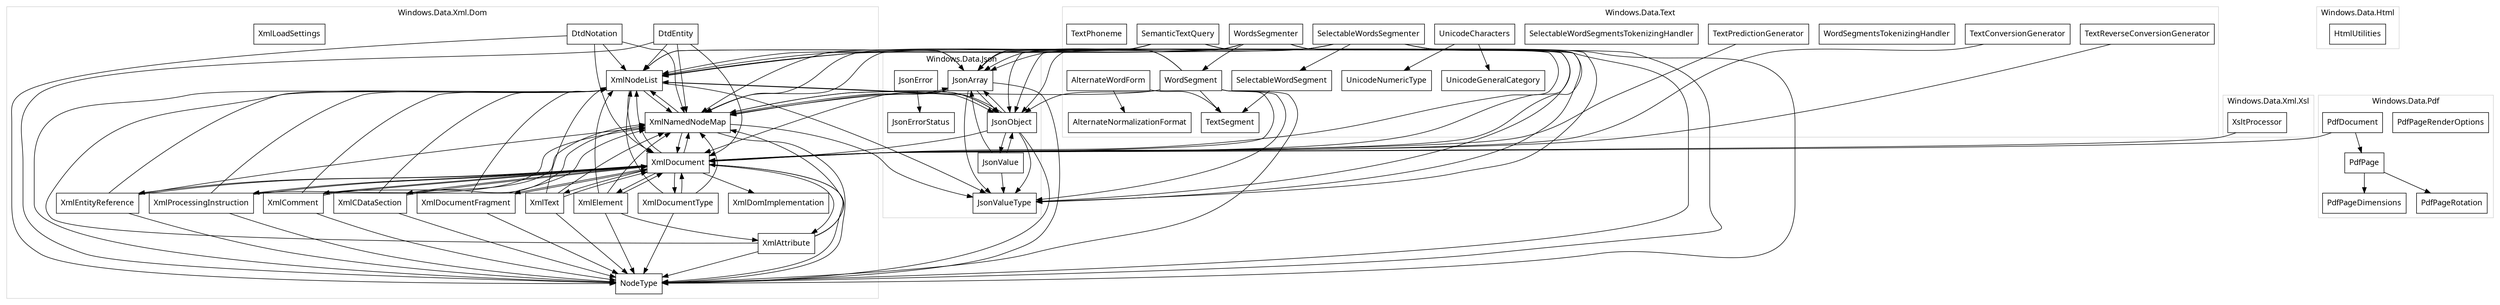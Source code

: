 ﻿// Generated by https://github.com/david-risney/WinMDGraph -file C:\Windows\System32\WinMetadata\Windows.Data.winmd -match Windows.Data
// All in graph to start
// - Class Windows.Data.Json.JsonValueType
// - Interface System.IComparable
// - Interface System.IFormattable
// - Interface System.IConvertible
// - Method System.Enum.GetValue
// - Method System.Enum.Equals
// - Method System.Enum.GetHashCode
// - Method System.Enum.ToString
// - Method System.Enum.CompareTo
// - Method System.Enum.HasFlag
// - Method System.Enum.GetTypeCode
// - Method System.Enum.System.IConvertible.ToBoolean
// - Method System.Enum.System.IConvertible.ToChar
// - Method System.Enum.System.IConvertible.ToSByte
// - Method System.Enum.System.IConvertible.ToByte
// - Method System.Enum.System.IConvertible.ToInt16
// - Method System.Enum.System.IConvertible.ToUInt16
// - Method System.Enum.System.IConvertible.ToInt32
// - Method System.Enum.System.IConvertible.ToUInt32
// - Method System.Enum.System.IConvertible.ToInt64
// - Method System.Enum.System.IConvertible.ToUInt64
// - Method System.Enum.System.IConvertible.ToSingle
// - Method System.Enum.System.IConvertible.ToDouble
// - Method System.Enum.System.IConvertible.ToDecimal
// - Method System.Enum.System.IConvertible.ToDateTime
// - Method System.Enum.System.IConvertible.ToType
// - Method System.Object.GetType
// - Method System.Object.Finalize
// - Method System.Object.MemberwiseClone
// - Class Windows.Data.Json.JsonErrorStatus
// - Interface Windows.Data.Json.IJsonValue
// - Property Windows.Data.Json.IJsonValue.ValueType
// - Method Windows.Data.Json.IJsonValue.Stringify
// - Method Windows.Data.Json.IJsonValue.GetString
// - Method Windows.Data.Json.IJsonValue.GetNumber
// - Method Windows.Data.Json.IJsonValue.GetBoolean
// - Method Windows.Data.Json.IJsonValue.GetArray
// - Method Windows.Data.Json.IJsonValue.GetObject
// - Class Windows.Data.Json.JsonArray
// - Interface Windows.Data.Json.IJsonArray
// - Interface System.Collections.Generic.IList`1<System.Linq.Enumerable+WhereSelectArrayIterator`2[System.Type,System.String]>
// - Interface System.Collections.Generic.ICollection`1<System.Linq.Enumerable+WhereSelectArrayIterator`2[System.Type,System.String]>
// - Interface System.Collections.Generic.IEnumerable`1<System.Linq.Enumerable+WhereSelectArrayIterator`2[System.Type,System.String]>
// - Interface System.Collections.IEnumerable
// - Interface Windows.Foundation.IStringable
// - Property Windows.Data.Json.JsonArray.ValueType
// - Property Windows.Data.Json.JsonArray.Size
// - Method Windows.Data.Json.JsonArray.GetObjectAt
// - Method Windows.Data.Json.JsonArray.GetArrayAt
// - Method Windows.Data.Json.JsonArray.GetStringAt
// - Method Windows.Data.Json.JsonArray.GetNumberAt
// - Method Windows.Data.Json.JsonArray.GetBooleanAt
// - Method Windows.Data.Json.JsonArray.Stringify
// - Method Windows.Data.Json.JsonArray.GetString
// - Method Windows.Data.Json.JsonArray.GetNumber
// - Method Windows.Data.Json.JsonArray.GetBoolean
// - Method Windows.Data.Json.JsonArray.GetArray
// - Method Windows.Data.Json.JsonArray.GetObject
// - Method Windows.Data.Json.JsonArray.GetAt
// - Method Windows.Data.Json.JsonArray.GetView
// - Method Windows.Data.Json.JsonArray.IndexOf
// - Method Windows.Data.Json.JsonArray.SetAt
// - Method Windows.Data.Json.JsonArray.InsertAt
// - Method Windows.Data.Json.JsonArray.RemoveAt
// - Method Windows.Data.Json.JsonArray.Append
// - Method Windows.Data.Json.JsonArray.RemoveAtEnd
// - Method Windows.Data.Json.JsonArray.Clear
// - Method Windows.Data.Json.JsonArray.GetMany
// - Method Windows.Data.Json.JsonArray.ReplaceAll
// - Method Windows.Data.Json.JsonArray.First
// - Method Windows.Data.Json.JsonArray.ToString
// - Method Windows.Data.Json.JsonArray.Parse
// - Method Windows.Data.Json.JsonArray.TryParse
// - Method System.Runtime.InteropServices.WindowsRuntime.RuntimeClass.GetRedirectedGetHashCodeMD
// - Method System.Runtime.InteropServices.WindowsRuntime.RuntimeClass.RedirectGetHashCode
// - Method System.Runtime.InteropServices.WindowsRuntime.RuntimeClass.GetHashCode
// - Method System.Runtime.InteropServices.WindowsRuntime.RuntimeClass.GetRedirectedToStringMD
// - Method System.Runtime.InteropServices.WindowsRuntime.RuntimeClass.RedirectToString
// - Method System.Runtime.InteropServices.WindowsRuntime.RuntimeClass.ToString
// - Method System.Runtime.InteropServices.WindowsRuntime.RuntimeClass.GetRedirectedEqualsMD
// - Method System.Runtime.InteropServices.WindowsRuntime.RuntimeClass.RedirectEquals
// - Method System.Runtime.InteropServices.WindowsRuntime.RuntimeClass.Equals
// - Method System.__ComObject.GetIUnknown
// - Method System.__ComObject.GetData
// - Method System.__ComObject.SetData
// - Method System.__ComObject.ReleaseAllData
// - Method System.__ComObject.GetEventProvider
// - Method System.__ComObject.ReleaseSelf
// - Method System.__ComObject.FinalReleaseSelf
// - Method System.MarshalByRefObject.GetComIUnknown
// - Method System.MarshalByRefObject.IsInstanceOfType
// - Method System.MarshalByRefObject.InvokeMember
// - Method System.MarshalByRefObject.MemberwiseClone
// - Method System.MarshalByRefObject.__RaceSetServerIdentity
// - Method System.MarshalByRefObject.__ResetServerIdentity
// - Method System.MarshalByRefObject.GetLifetimeService
// - Method System.MarshalByRefObject.InitializeLifetimeService
// - Method System.MarshalByRefObject.CreateObjRef
// - Method System.MarshalByRefObject.CanCastToXmlType
// - Class Windows.Data.Json.JsonObject
// - Interface Windows.Data.Json.IJsonObject
// - Interface System.Collections.Generic.IDictionary`2<System.Linq.Enumerable+WhereSelectArrayIterator`2[System.Type,System.String]>
// - Interface Windows.Data.Json.IJsonObjectWithDefaultValues
// - Property Windows.Data.Json.JsonObject.ValueType
// - Property Windows.Data.Json.JsonObject.Size
// - Method Windows.Data.Json.JsonObject.GetNamedValue
// - Method Windows.Data.Json.JsonObject.SetNamedValue
// - Method Windows.Data.Json.JsonObject.GetNamedObject
// - Method Windows.Data.Json.JsonObject.GetNamedArray
// - Method Windows.Data.Json.JsonObject.GetNamedString
// - Method Windows.Data.Json.JsonObject.GetNamedNumber
// - Method Windows.Data.Json.JsonObject.GetNamedBoolean
// - Method Windows.Data.Json.JsonObject.Stringify
// - Method Windows.Data.Json.JsonObject.GetString
// - Method Windows.Data.Json.JsonObject.GetNumber
// - Method Windows.Data.Json.JsonObject.GetBoolean
// - Method Windows.Data.Json.JsonObject.GetArray
// - Method Windows.Data.Json.JsonObject.GetObject
// - Method Windows.Data.Json.JsonObject.Lookup
// - Method Windows.Data.Json.JsonObject.HasKey
// - Method Windows.Data.Json.JsonObject.GetView
// - Method Windows.Data.Json.JsonObject.Insert
// - Method Windows.Data.Json.JsonObject.Remove
// - Method Windows.Data.Json.JsonObject.Clear
// - Method Windows.Data.Json.JsonObject.First
// - Method Windows.Data.Json.JsonObject.ToString
// - Method Windows.Data.Json.JsonObject.Parse
// - Method Windows.Data.Json.JsonObject.TryParse
// - Interface Windows.Data.Json.IJsonValueStatics
// - Class Windows.Data.Json.JsonValue
// - Method Windows.Data.Json.IJsonValueStatics.Parse
// - Method Windows.Data.Json.IJsonValueStatics.TryParse
// - Method Windows.Data.Json.IJsonValueStatics.CreateBooleanValue
// - Method Windows.Data.Json.IJsonValueStatics.CreateNumberValue
// - Method Windows.Data.Json.IJsonValueStatics.CreateStringValue
// - Property Windows.Data.Json.JsonValue.ValueType
// - Method Windows.Data.Json.JsonValue.Stringify
// - Method Windows.Data.Json.JsonValue.GetString
// - Method Windows.Data.Json.JsonValue.GetNumber
// - Method Windows.Data.Json.JsonValue.GetBoolean
// - Method Windows.Data.Json.JsonValue.GetArray
// - Method Windows.Data.Json.JsonValue.GetObject
// - Method Windows.Data.Json.JsonValue.ToString
// - Method Windows.Data.Json.JsonValue.CreateNullValue
// - Method Windows.Data.Json.JsonValue.Parse
// - Method Windows.Data.Json.JsonValue.TryParse
// - Method Windows.Data.Json.JsonValue.CreateBooleanValue
// - Method Windows.Data.Json.JsonValue.CreateNumberValue
// - Method Windows.Data.Json.JsonValue.CreateStringValue
// - Interface Windows.Data.Json.IJsonValueStatics2
// - Method Windows.Data.Json.IJsonValueStatics2.CreateNullValue
// - Method Windows.Data.Json.IJsonObject.GetNamedValue
// - Method Windows.Data.Json.IJsonObject.SetNamedValue
// - Method Windows.Data.Json.IJsonObject.GetNamedObject
// - Method Windows.Data.Json.IJsonObject.GetNamedArray
// - Method Windows.Data.Json.IJsonObject.GetNamedString
// - Method Windows.Data.Json.IJsonObject.GetNamedNumber
// - Method Windows.Data.Json.IJsonObject.GetNamedBoolean
// - Method Windows.Data.Json.IJsonObjectWithDefaultValues.GetNamedValue
// - Method Windows.Data.Json.IJsonObjectWithDefaultValues.GetNamedObject
// - Method Windows.Data.Json.IJsonObjectWithDefaultValues.GetNamedString
// - Method Windows.Data.Json.IJsonObjectWithDefaultValues.GetNamedArray
// - Method Windows.Data.Json.IJsonObjectWithDefaultValues.GetNamedNumber
// - Method Windows.Data.Json.IJsonObjectWithDefaultValues.GetNamedBoolean
// - Interface Windows.Data.Json.IJsonObjectStatics
// - Method Windows.Data.Json.IJsonObjectStatics.Parse
// - Method Windows.Data.Json.IJsonObjectStatics.TryParse
// - Method Windows.Data.Json.IJsonArray.GetObjectAt
// - Method Windows.Data.Json.IJsonArray.GetArrayAt
// - Method Windows.Data.Json.IJsonArray.GetStringAt
// - Method Windows.Data.Json.IJsonArray.GetNumberAt
// - Method Windows.Data.Json.IJsonArray.GetBooleanAt
// - Interface Windows.Data.Json.IJsonArrayStatics
// - Method Windows.Data.Json.IJsonArrayStatics.Parse
// - Method Windows.Data.Json.IJsonArrayStatics.TryParse
// - Interface Windows.Data.Json.IJsonErrorStatics2
// - Class Windows.Data.Json.JsonError
// - Method Windows.Data.Json.IJsonErrorStatics2.GetJsonStatus
// - Method Windows.Data.Json.JsonError.GetJsonStatus
// - Class Windows.Data.Xml.Dom.NodeType
// - Interface Windows.Data.Xml.Dom.IXmlNodeSelector
// - Method Windows.Data.Xml.Dom.IXmlNodeSelector.SelectSingleNode
// - Method Windows.Data.Xml.Dom.IXmlNodeSelector.SelectNodes
// - Method Windows.Data.Xml.Dom.IXmlNodeSelector.SelectSingleNodeNS
// - Method Windows.Data.Xml.Dom.IXmlNodeSelector.SelectNodesNS
// - Class Windows.Data.Xml.Dom.XmlNodeList
// - Interface Windows.Data.Xml.Dom.IXmlNodeList
// - Interface System.Collections.Generic.IReadOnlyList`1<System.Linq.Enumerable+WhereSelectArrayIterator`2[System.Type,System.String]>
// - Interface System.Collections.Generic.IReadOnlyCollection`1<System.Linq.Enumerable+WhereSelectArrayIterator`2[System.Type,System.String]>
// - Property Windows.Data.Xml.Dom.XmlNodeList.Length
// - Property Windows.Data.Xml.Dom.XmlNodeList.Size
// - Method Windows.Data.Xml.Dom.XmlNodeList.Item
// - Method Windows.Data.Xml.Dom.XmlNodeList.GetAt
// - Method Windows.Data.Xml.Dom.XmlNodeList.IndexOf
// - Method Windows.Data.Xml.Dom.XmlNodeList.GetMany
// - Method Windows.Data.Xml.Dom.XmlNodeList.First
// - Class Windows.Data.Xml.Dom.XmlNamedNodeMap
// - Interface Windows.Data.Xml.Dom.IXmlNamedNodeMap
// - Property Windows.Data.Xml.Dom.XmlNamedNodeMap.Length
// - Property Windows.Data.Xml.Dom.XmlNamedNodeMap.Size
// - Method Windows.Data.Xml.Dom.XmlNamedNodeMap.Item
// - Method Windows.Data.Xml.Dom.XmlNamedNodeMap.GetNamedItem
// - Method Windows.Data.Xml.Dom.XmlNamedNodeMap.SetNamedItem
// - Method Windows.Data.Xml.Dom.XmlNamedNodeMap.RemoveNamedItem
// - Method Windows.Data.Xml.Dom.XmlNamedNodeMap.GetNamedItemNS
// - Method Windows.Data.Xml.Dom.XmlNamedNodeMap.RemoveNamedItemNS
// - Method Windows.Data.Xml.Dom.XmlNamedNodeMap.SetNamedItemNS
// - Method Windows.Data.Xml.Dom.XmlNamedNodeMap.GetAt
// - Method Windows.Data.Xml.Dom.XmlNamedNodeMap.IndexOf
// - Method Windows.Data.Xml.Dom.XmlNamedNodeMap.GetMany
// - Method Windows.Data.Xml.Dom.XmlNamedNodeMap.First
// - Class Windows.Data.Xml.Dom.XmlDocument
// - Interface Windows.Data.Xml.Dom.IXmlDocument
// - Interface Windows.Data.Xml.Dom.IXmlNode
// - Interface Windows.Data.Xml.Dom.IXmlNodeSerializer
// - Interface Windows.Data.Xml.Dom.IXmlDocumentIO
// - Interface Windows.Data.Xml.Dom.IXmlDocumentIO2
// - Property Windows.Data.Xml.Dom.XmlDocument.Doctype
// - Property Windows.Data.Xml.Dom.XmlDocument.DocumentElement
// - Property Windows.Data.Xml.Dom.XmlDocument.DocumentUri
// - Property Windows.Data.Xml.Dom.XmlDocument.Implementation
// - Property Windows.Data.Xml.Dom.XmlDocument.Prefix
// - Property Windows.Data.Xml.Dom.XmlDocument.NodeValue
// - Property Windows.Data.Xml.Dom.XmlDocument.FirstChild
// - Property Windows.Data.Xml.Dom.XmlDocument.LastChild
// - Property Windows.Data.Xml.Dom.XmlDocument.LocalName
// - Property Windows.Data.Xml.Dom.XmlDocument.NamespaceUri
// - Property Windows.Data.Xml.Dom.XmlDocument.NextSibling
// - Property Windows.Data.Xml.Dom.XmlDocument.NodeName
// - Property Windows.Data.Xml.Dom.XmlDocument.NodeType
// - Property Windows.Data.Xml.Dom.XmlDocument.Attributes
// - Property Windows.Data.Xml.Dom.XmlDocument.ChildNodes
// - Property Windows.Data.Xml.Dom.XmlDocument.ParentNode
// - Property Windows.Data.Xml.Dom.XmlDocument.OwnerDocument
// - Property Windows.Data.Xml.Dom.XmlDocument.PreviousSibling
// - Property Windows.Data.Xml.Dom.XmlDocument.InnerText
// - Method Windows.Data.Xml.Dom.XmlDocument.LoadXmlFromBuffer
// - Method Windows.Data.Xml.Dom.XmlDocument.LoadFromUriAsync
// - Method Windows.Data.Xml.Dom.XmlDocument.LoadFromFileAsync
// - Method Windows.Data.Xml.Dom.XmlDocument.CreateElement
// - Method Windows.Data.Xml.Dom.XmlDocument.CreateDocumentFragment
// - Method Windows.Data.Xml.Dom.XmlDocument.CreateTextNode
// - Method Windows.Data.Xml.Dom.XmlDocument.CreateComment
// - Method Windows.Data.Xml.Dom.XmlDocument.CreateProcessingInstruction
// - Method Windows.Data.Xml.Dom.XmlDocument.CreateAttribute
// - Method Windows.Data.Xml.Dom.XmlDocument.CreateEntityReference
// - Method Windows.Data.Xml.Dom.XmlDocument.GetElementsByTagName
// - Method Windows.Data.Xml.Dom.XmlDocument.CreateCDataSection
// - Method Windows.Data.Xml.Dom.XmlDocument.CreateAttributeNS
// - Method Windows.Data.Xml.Dom.XmlDocument.CreateElementNS
// - Method Windows.Data.Xml.Dom.XmlDocument.GetElementById
// - Method Windows.Data.Xml.Dom.XmlDocument.ImportNode
// - Method Windows.Data.Xml.Dom.XmlDocument.HasChildNodes
// - Method Windows.Data.Xml.Dom.XmlDocument.InsertBefore
// - Method Windows.Data.Xml.Dom.XmlDocument.ReplaceChild
// - Method Windows.Data.Xml.Dom.XmlDocument.RemoveChild
// - Method Windows.Data.Xml.Dom.XmlDocument.AppendChild
// - Method Windows.Data.Xml.Dom.XmlDocument.CloneNode
// - Method Windows.Data.Xml.Dom.XmlDocument.Normalize
// - Method Windows.Data.Xml.Dom.XmlDocument.SelectSingleNode
// - Method Windows.Data.Xml.Dom.XmlDocument.SelectNodes
// - Method Windows.Data.Xml.Dom.XmlDocument.SelectSingleNodeNS
// - Method Windows.Data.Xml.Dom.XmlDocument.SelectNodesNS
// - Method Windows.Data.Xml.Dom.XmlDocument.GetXml
// - Method Windows.Data.Xml.Dom.XmlDocument.LoadXml
// - Method Windows.Data.Xml.Dom.XmlDocument.SaveToFileAsync
// - Property Windows.Data.Xml.Dom.IXmlNodeSerializer.InnerText
// - Method Windows.Data.Xml.Dom.IXmlNodeSerializer.GetXml
// - Property Windows.Data.Xml.Dom.IXmlNode.Attributes
// - Property Windows.Data.Xml.Dom.IXmlNode.ChildNodes
// - Property Windows.Data.Xml.Dom.IXmlNode.FirstChild
// - Property Windows.Data.Xml.Dom.IXmlNode.LastChild
// - Property Windows.Data.Xml.Dom.IXmlNode.LocalName
// - Property Windows.Data.Xml.Dom.IXmlNode.NamespaceUri
// - Property Windows.Data.Xml.Dom.IXmlNode.NextSibling
// - Property Windows.Data.Xml.Dom.IXmlNode.NodeName
// - Property Windows.Data.Xml.Dom.IXmlNode.NodeType
// - Property Windows.Data.Xml.Dom.IXmlNode.NodeValue
// - Property Windows.Data.Xml.Dom.IXmlNode.OwnerDocument
// - Property Windows.Data.Xml.Dom.IXmlNode.ParentNode
// - Property Windows.Data.Xml.Dom.IXmlNode.Prefix
// - Property Windows.Data.Xml.Dom.IXmlNode.PreviousSibling
// - Method Windows.Data.Xml.Dom.IXmlNode.HasChildNodes
// - Method Windows.Data.Xml.Dom.IXmlNode.InsertBefore
// - Method Windows.Data.Xml.Dom.IXmlNode.ReplaceChild
// - Method Windows.Data.Xml.Dom.IXmlNode.RemoveChild
// - Method Windows.Data.Xml.Dom.IXmlNode.AppendChild
// - Method Windows.Data.Xml.Dom.IXmlNode.CloneNode
// - Method Windows.Data.Xml.Dom.IXmlNode.Normalize
// - Interface Windows.Data.Xml.Dom.IXmlDomImplementation
// - Class Windows.Data.Xml.Dom.XmlDomImplementation
// - Method Windows.Data.Xml.Dom.IXmlDomImplementation.HasFeature
// - Interface Windows.Data.Xml.Dom.IXmlDocumentType
// - Class Windows.Data.Xml.Dom.XmlDocumentType
// - Property Windows.Data.Xml.Dom.IXmlDocumentType.Entities
// - Property Windows.Data.Xml.Dom.IXmlDocumentType.Name
// - Property Windows.Data.Xml.Dom.IXmlDocumentType.Notations
// - Interface Windows.Data.Xml.Dom.IXmlAttribute
// - Class Windows.Data.Xml.Dom.XmlAttribute
// - Property Windows.Data.Xml.Dom.IXmlAttribute.Name
// - Property Windows.Data.Xml.Dom.IXmlAttribute.Specified
// - Property Windows.Data.Xml.Dom.IXmlAttribute.Value
// - Interface Windows.Data.Xml.Dom.IXmlDocumentFragment
// - Class Windows.Data.Xml.Dom.XmlDocumentFragment
// - Interface Windows.Data.Xml.Dom.IXmlElement
// - Class Windows.Data.Xml.Dom.XmlElement
// - Property Windows.Data.Xml.Dom.IXmlElement.TagName
// - Method Windows.Data.Xml.Dom.IXmlElement.GetAttribute
// - Method Windows.Data.Xml.Dom.IXmlElement.SetAttribute
// - Method Windows.Data.Xml.Dom.IXmlElement.RemoveAttribute
// - Method Windows.Data.Xml.Dom.IXmlElement.GetAttributeNode
// - Method Windows.Data.Xml.Dom.IXmlElement.SetAttributeNode
// - Method Windows.Data.Xml.Dom.IXmlElement.RemoveAttributeNode
// - Method Windows.Data.Xml.Dom.IXmlElement.GetElementsByTagName
// - Method Windows.Data.Xml.Dom.IXmlElement.SetAttributeNS
// - Method Windows.Data.Xml.Dom.IXmlElement.GetAttributeNS
// - Method Windows.Data.Xml.Dom.IXmlElement.RemoveAttributeNS
// - Method Windows.Data.Xml.Dom.IXmlElement.SetAttributeNodeNS
// - Method Windows.Data.Xml.Dom.IXmlElement.GetAttributeNodeNS
// - Property Windows.Data.Xml.Dom.XmlAttribute.Value
// - Property Windows.Data.Xml.Dom.XmlAttribute.Specified
// - Property Windows.Data.Xml.Dom.XmlAttribute.Name
// - Property Windows.Data.Xml.Dom.XmlAttribute.Prefix
// - Property Windows.Data.Xml.Dom.XmlAttribute.NodeValue
// - Property Windows.Data.Xml.Dom.XmlAttribute.FirstChild
// - Property Windows.Data.Xml.Dom.XmlAttribute.LastChild
// - Property Windows.Data.Xml.Dom.XmlAttribute.LocalName
// - Property Windows.Data.Xml.Dom.XmlAttribute.NamespaceUri
// - Property Windows.Data.Xml.Dom.XmlAttribute.NextSibling
// - Property Windows.Data.Xml.Dom.XmlAttribute.NodeName
// - Property Windows.Data.Xml.Dom.XmlAttribute.NodeType
// - Property Windows.Data.Xml.Dom.XmlAttribute.Attributes
// - Property Windows.Data.Xml.Dom.XmlAttribute.OwnerDocument
// - Property Windows.Data.Xml.Dom.XmlAttribute.ChildNodes
// - Property Windows.Data.Xml.Dom.XmlAttribute.ParentNode
// - Property Windows.Data.Xml.Dom.XmlAttribute.PreviousSibling
// - Property Windows.Data.Xml.Dom.XmlAttribute.InnerText
// - Method Windows.Data.Xml.Dom.XmlAttribute.HasChildNodes
// - Method Windows.Data.Xml.Dom.XmlAttribute.InsertBefore
// - Method Windows.Data.Xml.Dom.XmlAttribute.ReplaceChild
// - Method Windows.Data.Xml.Dom.XmlAttribute.RemoveChild
// - Method Windows.Data.Xml.Dom.XmlAttribute.AppendChild
// - Method Windows.Data.Xml.Dom.XmlAttribute.CloneNode
// - Method Windows.Data.Xml.Dom.XmlAttribute.Normalize
// - Method Windows.Data.Xml.Dom.XmlAttribute.SelectSingleNode
// - Method Windows.Data.Xml.Dom.XmlAttribute.SelectNodes
// - Method Windows.Data.Xml.Dom.XmlAttribute.SelectSingleNodeNS
// - Method Windows.Data.Xml.Dom.XmlAttribute.SelectNodesNS
// - Method Windows.Data.Xml.Dom.XmlAttribute.GetXml
// - Interface Windows.Data.Xml.Dom.IDtdNotation
// - Class Windows.Data.Xml.Dom.DtdNotation
// - Property Windows.Data.Xml.Dom.IDtdNotation.PublicId
// - Property Windows.Data.Xml.Dom.IDtdNotation.SystemId
// - Interface Windows.Data.Xml.Dom.IDtdEntity
// - Class Windows.Data.Xml.Dom.DtdEntity
// - Property Windows.Data.Xml.Dom.IDtdEntity.NotationName
// - Property Windows.Data.Xml.Dom.IDtdEntity.PublicId
// - Property Windows.Data.Xml.Dom.IDtdEntity.SystemId
// - Interface Windows.Data.Xml.Dom.IXmlEntityReference
// - Class Windows.Data.Xml.Dom.XmlEntityReference
// - Interface Windows.Data.Xml.Dom.IXmlProcessingInstruction
// - Class Windows.Data.Xml.Dom.XmlProcessingInstruction
// - Property Windows.Data.Xml.Dom.IXmlProcessingInstruction.Data
// - Property Windows.Data.Xml.Dom.IXmlProcessingInstruction.Target
// - Interface Windows.Data.Xml.Dom.IXmlCharacterData
// - Property Windows.Data.Xml.Dom.IXmlCharacterData.Data
// - Property Windows.Data.Xml.Dom.IXmlCharacterData.Length
// - Method Windows.Data.Xml.Dom.IXmlCharacterData.SubstringData
// - Method Windows.Data.Xml.Dom.IXmlCharacterData.AppendData
// - Method Windows.Data.Xml.Dom.IXmlCharacterData.InsertData
// - Method Windows.Data.Xml.Dom.IXmlCharacterData.DeleteData
// - Method Windows.Data.Xml.Dom.IXmlCharacterData.ReplaceData
// - Interface Windows.Data.Xml.Dom.IXmlComment
// - Class Windows.Data.Xml.Dom.XmlComment
// - Interface Windows.Data.Xml.Dom.IXmlText
// - Method Windows.Data.Xml.Dom.IXmlText.SplitText
// - Interface Windows.Data.Xml.Dom.IXmlCDataSection
// - Class Windows.Data.Xml.Dom.XmlCDataSection
// - Property Windows.Data.Xml.Dom.IXmlDocument.Doctype
// - Property Windows.Data.Xml.Dom.IXmlDocument.DocumentElement
// - Property Windows.Data.Xml.Dom.IXmlDocument.DocumentUri
// - Property Windows.Data.Xml.Dom.IXmlDocument.Implementation
// - Method Windows.Data.Xml.Dom.IXmlDocument.CreateElement
// - Method Windows.Data.Xml.Dom.IXmlDocument.CreateDocumentFragment
// - Method Windows.Data.Xml.Dom.IXmlDocument.CreateTextNode
// - Method Windows.Data.Xml.Dom.IXmlDocument.CreateComment
// - Method Windows.Data.Xml.Dom.IXmlDocument.CreateProcessingInstruction
// - Method Windows.Data.Xml.Dom.IXmlDocument.CreateAttribute
// - Method Windows.Data.Xml.Dom.IXmlDocument.CreateEntityReference
// - Method Windows.Data.Xml.Dom.IXmlDocument.GetElementsByTagName
// - Method Windows.Data.Xml.Dom.IXmlDocument.CreateCDataSection
// - Method Windows.Data.Xml.Dom.IXmlDocument.CreateAttributeNS
// - Method Windows.Data.Xml.Dom.IXmlDocument.CreateElementNS
// - Method Windows.Data.Xml.Dom.IXmlDocument.GetElementById
// - Method Windows.Data.Xml.Dom.IXmlDocument.ImportNode
// - Property Windows.Data.Xml.Dom.XmlDocumentType.Entities
// - Property Windows.Data.Xml.Dom.XmlDocumentType.Name
// - Property Windows.Data.Xml.Dom.XmlDocumentType.Notations
// - Property Windows.Data.Xml.Dom.XmlDocumentType.Prefix
// - Property Windows.Data.Xml.Dom.XmlDocumentType.NodeValue
// - Property Windows.Data.Xml.Dom.XmlDocumentType.FirstChild
// - Property Windows.Data.Xml.Dom.XmlDocumentType.LastChild
// - Property Windows.Data.Xml.Dom.XmlDocumentType.LocalName
// - Property Windows.Data.Xml.Dom.XmlDocumentType.NamespaceUri
// - Property Windows.Data.Xml.Dom.XmlDocumentType.NextSibling
// - Property Windows.Data.Xml.Dom.XmlDocumentType.NodeName
// - Property Windows.Data.Xml.Dom.XmlDocumentType.NodeType
// - Property Windows.Data.Xml.Dom.XmlDocumentType.Attributes
// - Property Windows.Data.Xml.Dom.XmlDocumentType.OwnerDocument
// - Property Windows.Data.Xml.Dom.XmlDocumentType.ChildNodes
// - Property Windows.Data.Xml.Dom.XmlDocumentType.ParentNode
// - Property Windows.Data.Xml.Dom.XmlDocumentType.PreviousSibling
// - Property Windows.Data.Xml.Dom.XmlDocumentType.InnerText
// - Method Windows.Data.Xml.Dom.XmlDocumentType.HasChildNodes
// - Method Windows.Data.Xml.Dom.XmlDocumentType.InsertBefore
// - Method Windows.Data.Xml.Dom.XmlDocumentType.ReplaceChild
// - Method Windows.Data.Xml.Dom.XmlDocumentType.RemoveChild
// - Method Windows.Data.Xml.Dom.XmlDocumentType.AppendChild
// - Method Windows.Data.Xml.Dom.XmlDocumentType.CloneNode
// - Method Windows.Data.Xml.Dom.XmlDocumentType.Normalize
// - Method Windows.Data.Xml.Dom.XmlDocumentType.SelectSingleNode
// - Method Windows.Data.Xml.Dom.XmlDocumentType.SelectNodes
// - Method Windows.Data.Xml.Dom.XmlDocumentType.SelectSingleNodeNS
// - Method Windows.Data.Xml.Dom.XmlDocumentType.SelectNodesNS
// - Method Windows.Data.Xml.Dom.XmlDocumentType.GetXml
// - Method Windows.Data.Xml.Dom.XmlDomImplementation.HasFeature
// - Property Windows.Data.Xml.Dom.XmlElement.TagName
// - Property Windows.Data.Xml.Dom.XmlElement.Prefix
// - Property Windows.Data.Xml.Dom.XmlElement.NodeValue
// - Property Windows.Data.Xml.Dom.XmlElement.FirstChild
// - Property Windows.Data.Xml.Dom.XmlElement.LastChild
// - Property Windows.Data.Xml.Dom.XmlElement.LocalName
// - Property Windows.Data.Xml.Dom.XmlElement.NextSibling
// - Property Windows.Data.Xml.Dom.XmlElement.NamespaceUri
// - Property Windows.Data.Xml.Dom.XmlElement.NodeType
// - Property Windows.Data.Xml.Dom.XmlElement.NodeName
// - Property Windows.Data.Xml.Dom.XmlElement.Attributes
// - Property Windows.Data.Xml.Dom.XmlElement.OwnerDocument
// - Property Windows.Data.Xml.Dom.XmlElement.ParentNode
// - Property Windows.Data.Xml.Dom.XmlElement.ChildNodes
// - Property Windows.Data.Xml.Dom.XmlElement.PreviousSibling
// - Property Windows.Data.Xml.Dom.XmlElement.InnerText
// - Method Windows.Data.Xml.Dom.XmlElement.GetAttribute
// - Method Windows.Data.Xml.Dom.XmlElement.SetAttribute
// - Method Windows.Data.Xml.Dom.XmlElement.RemoveAttribute
// - Method Windows.Data.Xml.Dom.XmlElement.GetAttributeNode
// - Method Windows.Data.Xml.Dom.XmlElement.SetAttributeNode
// - Method Windows.Data.Xml.Dom.XmlElement.RemoveAttributeNode
// - Method Windows.Data.Xml.Dom.XmlElement.GetElementsByTagName
// - Method Windows.Data.Xml.Dom.XmlElement.SetAttributeNS
// - Method Windows.Data.Xml.Dom.XmlElement.GetAttributeNS
// - Method Windows.Data.Xml.Dom.XmlElement.RemoveAttributeNS
// - Method Windows.Data.Xml.Dom.XmlElement.SetAttributeNodeNS
// - Method Windows.Data.Xml.Dom.XmlElement.GetAttributeNodeNS
// - Method Windows.Data.Xml.Dom.XmlElement.HasChildNodes
// - Method Windows.Data.Xml.Dom.XmlElement.InsertBefore
// - Method Windows.Data.Xml.Dom.XmlElement.ReplaceChild
// - Method Windows.Data.Xml.Dom.XmlElement.RemoveChild
// - Method Windows.Data.Xml.Dom.XmlElement.AppendChild
// - Method Windows.Data.Xml.Dom.XmlElement.CloneNode
// - Method Windows.Data.Xml.Dom.XmlElement.Normalize
// - Method Windows.Data.Xml.Dom.XmlElement.SelectSingleNode
// - Method Windows.Data.Xml.Dom.XmlElement.SelectNodes
// - Method Windows.Data.Xml.Dom.XmlElement.SelectSingleNodeNS
// - Method Windows.Data.Xml.Dom.XmlElement.SelectNodesNS
// - Method Windows.Data.Xml.Dom.XmlElement.GetXml
// - Property Windows.Data.Xml.Dom.XmlDocumentFragment.Prefix
// - Property Windows.Data.Xml.Dom.XmlDocumentFragment.NodeValue
// - Property Windows.Data.Xml.Dom.XmlDocumentFragment.FirstChild
// - Property Windows.Data.Xml.Dom.XmlDocumentFragment.LastChild
// - Property Windows.Data.Xml.Dom.XmlDocumentFragment.LocalName
// - Property Windows.Data.Xml.Dom.XmlDocumentFragment.NamespaceUri
// - Property Windows.Data.Xml.Dom.XmlDocumentFragment.NextSibling
// - Property Windows.Data.Xml.Dom.XmlDocumentFragment.NodeName
// - Property Windows.Data.Xml.Dom.XmlDocumentFragment.NodeType
// - Property Windows.Data.Xml.Dom.XmlDocumentFragment.Attributes
// - Property Windows.Data.Xml.Dom.XmlDocumentFragment.OwnerDocument
// - Property Windows.Data.Xml.Dom.XmlDocumentFragment.ParentNode
// - Property Windows.Data.Xml.Dom.XmlDocumentFragment.ChildNodes
// - Property Windows.Data.Xml.Dom.XmlDocumentFragment.PreviousSibling
// - Property Windows.Data.Xml.Dom.XmlDocumentFragment.InnerText
// - Method Windows.Data.Xml.Dom.XmlDocumentFragment.HasChildNodes
// - Method Windows.Data.Xml.Dom.XmlDocumentFragment.InsertBefore
// - Method Windows.Data.Xml.Dom.XmlDocumentFragment.ReplaceChild
// - Method Windows.Data.Xml.Dom.XmlDocumentFragment.RemoveChild
// - Method Windows.Data.Xml.Dom.XmlDocumentFragment.AppendChild
// - Method Windows.Data.Xml.Dom.XmlDocumentFragment.CloneNode
// - Method Windows.Data.Xml.Dom.XmlDocumentFragment.Normalize
// - Method Windows.Data.Xml.Dom.XmlDocumentFragment.SelectSingleNode
// - Method Windows.Data.Xml.Dom.XmlDocumentFragment.SelectNodes
// - Method Windows.Data.Xml.Dom.XmlDocumentFragment.SelectSingleNodeNS
// - Method Windows.Data.Xml.Dom.XmlDocumentFragment.SelectNodesNS
// - Method Windows.Data.Xml.Dom.XmlDocumentFragment.GetXml
// - Class Windows.Data.Xml.Dom.XmlText
// - Property Windows.Data.Xml.Dom.XmlText.Data
// - Property Windows.Data.Xml.Dom.XmlText.Length
// - Property Windows.Data.Xml.Dom.XmlText.Prefix
// - Property Windows.Data.Xml.Dom.XmlText.NodeValue
// - Property Windows.Data.Xml.Dom.XmlText.FirstChild
// - Property Windows.Data.Xml.Dom.XmlText.LastChild
// - Property Windows.Data.Xml.Dom.XmlText.LocalName
// - Property Windows.Data.Xml.Dom.XmlText.NamespaceUri
// - Property Windows.Data.Xml.Dom.XmlText.NextSibling
// - Property Windows.Data.Xml.Dom.XmlText.NodeName
// - Property Windows.Data.Xml.Dom.XmlText.NodeType
// - Property Windows.Data.Xml.Dom.XmlText.Attributes
// - Property Windows.Data.Xml.Dom.XmlText.OwnerDocument
// - Property Windows.Data.Xml.Dom.XmlText.ChildNodes
// - Property Windows.Data.Xml.Dom.XmlText.ParentNode
// - Property Windows.Data.Xml.Dom.XmlText.PreviousSibling
// - Property Windows.Data.Xml.Dom.XmlText.InnerText
// - Method Windows.Data.Xml.Dom.XmlText.SplitText
// - Method Windows.Data.Xml.Dom.XmlText.SubstringData
// - Method Windows.Data.Xml.Dom.XmlText.AppendData
// - Method Windows.Data.Xml.Dom.XmlText.InsertData
// - Method Windows.Data.Xml.Dom.XmlText.DeleteData
// - Method Windows.Data.Xml.Dom.XmlText.ReplaceData
// - Method Windows.Data.Xml.Dom.XmlText.HasChildNodes
// - Method Windows.Data.Xml.Dom.XmlText.InsertBefore
// - Method Windows.Data.Xml.Dom.XmlText.ReplaceChild
// - Method Windows.Data.Xml.Dom.XmlText.RemoveChild
// - Method Windows.Data.Xml.Dom.XmlText.AppendChild
// - Method Windows.Data.Xml.Dom.XmlText.CloneNode
// - Method Windows.Data.Xml.Dom.XmlText.Normalize
// - Method Windows.Data.Xml.Dom.XmlText.SelectSingleNode
// - Method Windows.Data.Xml.Dom.XmlText.SelectNodes
// - Method Windows.Data.Xml.Dom.XmlText.SelectSingleNodeNS
// - Method Windows.Data.Xml.Dom.XmlText.SelectNodesNS
// - Method Windows.Data.Xml.Dom.XmlText.GetXml
// - Property Windows.Data.Xml.Dom.XmlComment.Data
// - Property Windows.Data.Xml.Dom.XmlComment.Length
// - Property Windows.Data.Xml.Dom.XmlComment.Prefix
// - Property Windows.Data.Xml.Dom.XmlComment.NodeValue
// - Property Windows.Data.Xml.Dom.XmlComment.FirstChild
// - Property Windows.Data.Xml.Dom.XmlComment.LastChild
// - Property Windows.Data.Xml.Dom.XmlComment.LocalName
// - Property Windows.Data.Xml.Dom.XmlComment.NamespaceUri
// - Property Windows.Data.Xml.Dom.XmlComment.NextSibling
// - Property Windows.Data.Xml.Dom.XmlComment.NodeName
// - Property Windows.Data.Xml.Dom.XmlComment.NodeType
// - Property Windows.Data.Xml.Dom.XmlComment.Attributes
// - Property Windows.Data.Xml.Dom.XmlComment.OwnerDocument
// - Property Windows.Data.Xml.Dom.XmlComment.ChildNodes
// - Property Windows.Data.Xml.Dom.XmlComment.ParentNode
// - Property Windows.Data.Xml.Dom.XmlComment.PreviousSibling
// - Property Windows.Data.Xml.Dom.XmlComment.InnerText
// - Method Windows.Data.Xml.Dom.XmlComment.SubstringData
// - Method Windows.Data.Xml.Dom.XmlComment.AppendData
// - Method Windows.Data.Xml.Dom.XmlComment.InsertData
// - Method Windows.Data.Xml.Dom.XmlComment.DeleteData
// - Method Windows.Data.Xml.Dom.XmlComment.ReplaceData
// - Method Windows.Data.Xml.Dom.XmlComment.HasChildNodes
// - Method Windows.Data.Xml.Dom.XmlComment.InsertBefore
// - Method Windows.Data.Xml.Dom.XmlComment.ReplaceChild
// - Method Windows.Data.Xml.Dom.XmlComment.RemoveChild
// - Method Windows.Data.Xml.Dom.XmlComment.AppendChild
// - Method Windows.Data.Xml.Dom.XmlComment.CloneNode
// - Method Windows.Data.Xml.Dom.XmlComment.Normalize
// - Method Windows.Data.Xml.Dom.XmlComment.SelectSingleNode
// - Method Windows.Data.Xml.Dom.XmlComment.SelectNodes
// - Method Windows.Data.Xml.Dom.XmlComment.SelectSingleNodeNS
// - Method Windows.Data.Xml.Dom.XmlComment.SelectNodesNS
// - Method Windows.Data.Xml.Dom.XmlComment.GetXml
// - Property Windows.Data.Xml.Dom.XmlProcessingInstruction.Prefix
// - Property Windows.Data.Xml.Dom.XmlProcessingInstruction.NodeValue
// - Property Windows.Data.Xml.Dom.XmlProcessingInstruction.Attributes
// - Property Windows.Data.Xml.Dom.XmlProcessingInstruction.FirstChild
// - Property Windows.Data.Xml.Dom.XmlProcessingInstruction.ChildNodes
// - Property Windows.Data.Xml.Dom.XmlProcessingInstruction.LastChild
// - Property Windows.Data.Xml.Dom.XmlProcessingInstruction.LocalName
// - Property Windows.Data.Xml.Dom.XmlProcessingInstruction.NamespaceUri
// - Property Windows.Data.Xml.Dom.XmlProcessingInstruction.NextSibling
// - Property Windows.Data.Xml.Dom.XmlProcessingInstruction.NodeName
// - Property Windows.Data.Xml.Dom.XmlProcessingInstruction.NodeType
// - Property Windows.Data.Xml.Dom.XmlProcessingInstruction.OwnerDocument
// - Property Windows.Data.Xml.Dom.XmlProcessingInstruction.ParentNode
// - Property Windows.Data.Xml.Dom.XmlProcessingInstruction.PreviousSibling
// - Property Windows.Data.Xml.Dom.XmlProcessingInstruction.InnerText
// - Property Windows.Data.Xml.Dom.XmlProcessingInstruction.Data
// - Property Windows.Data.Xml.Dom.XmlProcessingInstruction.Target
// - Method Windows.Data.Xml.Dom.XmlProcessingInstruction.HasChildNodes
// - Method Windows.Data.Xml.Dom.XmlProcessingInstruction.InsertBefore
// - Method Windows.Data.Xml.Dom.XmlProcessingInstruction.ReplaceChild
// - Method Windows.Data.Xml.Dom.XmlProcessingInstruction.RemoveChild
// - Method Windows.Data.Xml.Dom.XmlProcessingInstruction.AppendChild
// - Method Windows.Data.Xml.Dom.XmlProcessingInstruction.CloneNode
// - Method Windows.Data.Xml.Dom.XmlProcessingInstruction.Normalize
// - Method Windows.Data.Xml.Dom.XmlProcessingInstruction.SelectSingleNode
// - Method Windows.Data.Xml.Dom.XmlProcessingInstruction.SelectNodes
// - Method Windows.Data.Xml.Dom.XmlProcessingInstruction.SelectSingleNodeNS
// - Method Windows.Data.Xml.Dom.XmlProcessingInstruction.SelectNodesNS
// - Method Windows.Data.Xml.Dom.XmlProcessingInstruction.GetXml
// - Property Windows.Data.Xml.Dom.XmlEntityReference.Prefix
// - Property Windows.Data.Xml.Dom.XmlEntityReference.NodeValue
// - Property Windows.Data.Xml.Dom.XmlEntityReference.FirstChild
// - Property Windows.Data.Xml.Dom.XmlEntityReference.LastChild
// - Property Windows.Data.Xml.Dom.XmlEntityReference.LocalName
// - Property Windows.Data.Xml.Dom.XmlEntityReference.NamespaceUri
// - Property Windows.Data.Xml.Dom.XmlEntityReference.NextSibling
// - Property Windows.Data.Xml.Dom.XmlEntityReference.NodeName
// - Property Windows.Data.Xml.Dom.XmlEntityReference.NodeType
// - Property Windows.Data.Xml.Dom.XmlEntityReference.Attributes
// - Property Windows.Data.Xml.Dom.XmlEntityReference.OwnerDocument
// - Property Windows.Data.Xml.Dom.XmlEntityReference.ParentNode
// - Property Windows.Data.Xml.Dom.XmlEntityReference.ChildNodes
// - Property Windows.Data.Xml.Dom.XmlEntityReference.PreviousSibling
// - Property Windows.Data.Xml.Dom.XmlEntityReference.InnerText
// - Method Windows.Data.Xml.Dom.XmlEntityReference.HasChildNodes
// - Method Windows.Data.Xml.Dom.XmlEntityReference.InsertBefore
// - Method Windows.Data.Xml.Dom.XmlEntityReference.ReplaceChild
// - Method Windows.Data.Xml.Dom.XmlEntityReference.RemoveChild
// - Method Windows.Data.Xml.Dom.XmlEntityReference.AppendChild
// - Method Windows.Data.Xml.Dom.XmlEntityReference.CloneNode
// - Method Windows.Data.Xml.Dom.XmlEntityReference.Normalize
// - Method Windows.Data.Xml.Dom.XmlEntityReference.SelectSingleNode
// - Method Windows.Data.Xml.Dom.XmlEntityReference.SelectNodes
// - Method Windows.Data.Xml.Dom.XmlEntityReference.SelectSingleNodeNS
// - Method Windows.Data.Xml.Dom.XmlEntityReference.SelectNodesNS
// - Method Windows.Data.Xml.Dom.XmlEntityReference.GetXml
// - Property Windows.Data.Xml.Dom.XmlCDataSection.Data
// - Property Windows.Data.Xml.Dom.XmlCDataSection.Length
// - Property Windows.Data.Xml.Dom.XmlCDataSection.Prefix
// - Property Windows.Data.Xml.Dom.XmlCDataSection.NodeValue
// - Property Windows.Data.Xml.Dom.XmlCDataSection.FirstChild
// - Property Windows.Data.Xml.Dom.XmlCDataSection.LastChild
// - Property Windows.Data.Xml.Dom.XmlCDataSection.LocalName
// - Property Windows.Data.Xml.Dom.XmlCDataSection.NamespaceUri
// - Property Windows.Data.Xml.Dom.XmlCDataSection.NextSibling
// - Property Windows.Data.Xml.Dom.XmlCDataSection.NodeName
// - Property Windows.Data.Xml.Dom.XmlCDataSection.NodeType
// - Property Windows.Data.Xml.Dom.XmlCDataSection.Attributes
// - Property Windows.Data.Xml.Dom.XmlCDataSection.OwnerDocument
// - Property Windows.Data.Xml.Dom.XmlCDataSection.ChildNodes
// - Property Windows.Data.Xml.Dom.XmlCDataSection.ParentNode
// - Property Windows.Data.Xml.Dom.XmlCDataSection.PreviousSibling
// - Property Windows.Data.Xml.Dom.XmlCDataSection.InnerText
// - Method Windows.Data.Xml.Dom.XmlCDataSection.SplitText
// - Method Windows.Data.Xml.Dom.XmlCDataSection.SubstringData
// - Method Windows.Data.Xml.Dom.XmlCDataSection.AppendData
// - Method Windows.Data.Xml.Dom.XmlCDataSection.InsertData
// - Method Windows.Data.Xml.Dom.XmlCDataSection.DeleteData
// - Method Windows.Data.Xml.Dom.XmlCDataSection.ReplaceData
// - Method Windows.Data.Xml.Dom.XmlCDataSection.HasChildNodes
// - Method Windows.Data.Xml.Dom.XmlCDataSection.InsertBefore
// - Method Windows.Data.Xml.Dom.XmlCDataSection.ReplaceChild
// - Method Windows.Data.Xml.Dom.XmlCDataSection.RemoveChild
// - Method Windows.Data.Xml.Dom.XmlCDataSection.AppendChild
// - Method Windows.Data.Xml.Dom.XmlCDataSection.CloneNode
// - Method Windows.Data.Xml.Dom.XmlCDataSection.Normalize
// - Method Windows.Data.Xml.Dom.XmlCDataSection.SelectSingleNode
// - Method Windows.Data.Xml.Dom.XmlCDataSection.SelectNodes
// - Method Windows.Data.Xml.Dom.XmlCDataSection.SelectSingleNodeNS
// - Method Windows.Data.Xml.Dom.XmlCDataSection.SelectNodesNS
// - Method Windows.Data.Xml.Dom.XmlCDataSection.GetXml
// - Property Windows.Data.Xml.Dom.IXmlNamedNodeMap.Length
// - Method Windows.Data.Xml.Dom.IXmlNamedNodeMap.Item
// - Method Windows.Data.Xml.Dom.IXmlNamedNodeMap.GetNamedItem
// - Method Windows.Data.Xml.Dom.IXmlNamedNodeMap.SetNamedItem
// - Method Windows.Data.Xml.Dom.IXmlNamedNodeMap.RemoveNamedItem
// - Method Windows.Data.Xml.Dom.IXmlNamedNodeMap.GetNamedItemNS
// - Method Windows.Data.Xml.Dom.IXmlNamedNodeMap.RemoveNamedItemNS
// - Method Windows.Data.Xml.Dom.IXmlNamedNodeMap.SetNamedItemNS
// - Property Windows.Data.Xml.Dom.IXmlNodeList.Length
// - Method Windows.Data.Xml.Dom.IXmlNodeList.Item
// - Interface Windows.Data.Xml.Dom.IXmlLoadSettings
// - Class Windows.Data.Xml.Dom.XmlLoadSettings
// - Property Windows.Data.Xml.Dom.IXmlLoadSettings.ElementContentWhiteSpace
// - Property Windows.Data.Xml.Dom.IXmlLoadSettings.MaxElementDepth
// - Property Windows.Data.Xml.Dom.IXmlLoadSettings.ProhibitDtd
// - Property Windows.Data.Xml.Dom.IXmlLoadSettings.ResolveExternals
// - Property Windows.Data.Xml.Dom.IXmlLoadSettings.ValidateOnParse
// - Method Windows.Data.Xml.Dom.IXmlDocumentIO.LoadXml
// - Method Windows.Data.Xml.Dom.IXmlDocumentIO.SaveToFileAsync
// - Property Windows.Data.Xml.Dom.XmlLoadSettings.ValidateOnParse
// - Property Windows.Data.Xml.Dom.XmlLoadSettings.ResolveExternals
// - Property Windows.Data.Xml.Dom.XmlLoadSettings.ProhibitDtd
// - Property Windows.Data.Xml.Dom.XmlLoadSettings.MaxElementDepth
// - Property Windows.Data.Xml.Dom.XmlLoadSettings.ElementContentWhiteSpace
// - Method Windows.Data.Xml.Dom.IXmlDocumentIO2.LoadXmlFromBuffer
// - Interface Windows.Data.Xml.Dom.IXmlDocumentStatics
// - Method Windows.Data.Xml.Dom.IXmlDocumentStatics.LoadFromUriAsync
// - Method Windows.Data.Xml.Dom.IXmlDocumentStatics.LoadFromFileAsync
// - Property Windows.Data.Xml.Dom.DtdNotation.PublicId
// - Property Windows.Data.Xml.Dom.DtdNotation.SystemId
// - Property Windows.Data.Xml.Dom.DtdNotation.Prefix
// - Property Windows.Data.Xml.Dom.DtdNotation.NodeValue
// - Property Windows.Data.Xml.Dom.DtdNotation.FirstChild
// - Property Windows.Data.Xml.Dom.DtdNotation.LastChild
// - Property Windows.Data.Xml.Dom.DtdNotation.LocalName
// - Property Windows.Data.Xml.Dom.DtdNotation.NamespaceUri
// - Property Windows.Data.Xml.Dom.DtdNotation.NextSibling
// - Property Windows.Data.Xml.Dom.DtdNotation.NodeName
// - Property Windows.Data.Xml.Dom.DtdNotation.NodeType
// - Property Windows.Data.Xml.Dom.DtdNotation.Attributes
// - Property Windows.Data.Xml.Dom.DtdNotation.OwnerDocument
// - Property Windows.Data.Xml.Dom.DtdNotation.ChildNodes
// - Property Windows.Data.Xml.Dom.DtdNotation.ParentNode
// - Property Windows.Data.Xml.Dom.DtdNotation.PreviousSibling
// - Property Windows.Data.Xml.Dom.DtdNotation.InnerText
// - Method Windows.Data.Xml.Dom.DtdNotation.HasChildNodes
// - Method Windows.Data.Xml.Dom.DtdNotation.InsertBefore
// - Method Windows.Data.Xml.Dom.DtdNotation.ReplaceChild
// - Method Windows.Data.Xml.Dom.DtdNotation.RemoveChild
// - Method Windows.Data.Xml.Dom.DtdNotation.AppendChild
// - Method Windows.Data.Xml.Dom.DtdNotation.CloneNode
// - Method Windows.Data.Xml.Dom.DtdNotation.Normalize
// - Method Windows.Data.Xml.Dom.DtdNotation.SelectSingleNode
// - Method Windows.Data.Xml.Dom.DtdNotation.SelectNodes
// - Method Windows.Data.Xml.Dom.DtdNotation.SelectSingleNodeNS
// - Method Windows.Data.Xml.Dom.DtdNotation.SelectNodesNS
// - Method Windows.Data.Xml.Dom.DtdNotation.GetXml
// - Property Windows.Data.Xml.Dom.DtdEntity.NotationName
// - Property Windows.Data.Xml.Dom.DtdEntity.PublicId
// - Property Windows.Data.Xml.Dom.DtdEntity.SystemId
// - Property Windows.Data.Xml.Dom.DtdEntity.Prefix
// - Property Windows.Data.Xml.Dom.DtdEntity.NodeValue
// - Property Windows.Data.Xml.Dom.DtdEntity.FirstChild
// - Property Windows.Data.Xml.Dom.DtdEntity.LastChild
// - Property Windows.Data.Xml.Dom.DtdEntity.LocalName
// - Property Windows.Data.Xml.Dom.DtdEntity.NamespaceUri
// - Property Windows.Data.Xml.Dom.DtdEntity.NextSibling
// - Property Windows.Data.Xml.Dom.DtdEntity.NodeName
// - Property Windows.Data.Xml.Dom.DtdEntity.NodeType
// - Property Windows.Data.Xml.Dom.DtdEntity.Attributes
// - Property Windows.Data.Xml.Dom.DtdEntity.OwnerDocument
// - Property Windows.Data.Xml.Dom.DtdEntity.ChildNodes
// - Property Windows.Data.Xml.Dom.DtdEntity.ParentNode
// - Property Windows.Data.Xml.Dom.DtdEntity.PreviousSibling
// - Property Windows.Data.Xml.Dom.DtdEntity.InnerText
// - Method Windows.Data.Xml.Dom.DtdEntity.HasChildNodes
// - Method Windows.Data.Xml.Dom.DtdEntity.InsertBefore
// - Method Windows.Data.Xml.Dom.DtdEntity.ReplaceChild
// - Method Windows.Data.Xml.Dom.DtdEntity.RemoveChild
// - Method Windows.Data.Xml.Dom.DtdEntity.AppendChild
// - Method Windows.Data.Xml.Dom.DtdEntity.CloneNode
// - Method Windows.Data.Xml.Dom.DtdEntity.Normalize
// - Method Windows.Data.Xml.Dom.DtdEntity.SelectSingleNode
// - Method Windows.Data.Xml.Dom.DtdEntity.SelectNodes
// - Method Windows.Data.Xml.Dom.DtdEntity.SelectSingleNodeNS
// - Method Windows.Data.Xml.Dom.DtdEntity.SelectNodesNS
// - Method Windows.Data.Xml.Dom.DtdEntity.GetXml
// - Interface Windows.Data.Xml.Xsl.IXsltProcessor
// - Class Windows.Data.Xml.Xsl.XsltProcessor
// - Method Windows.Data.Xml.Xsl.IXsltProcessor.TransformToString
// - Interface Windows.Data.Xml.Xsl.IXsltProcessor2
// - Method Windows.Data.Xml.Xsl.IXsltProcessor2.TransformToDocument
// - Interface Windows.Data.Xml.Xsl.IXsltProcessorFactory
// - Method Windows.Data.Xml.Xsl.IXsltProcessorFactory.CreateInstance
// - Method Windows.Data.Xml.Xsl.XsltProcessor.TransformToString
// - Method Windows.Data.Xml.Xsl.XsltProcessor.TransformToDocument
// - Interface Windows.Data.Html.IHtmlUtilities
// - Class Windows.Data.Html.HtmlUtilities
// - Method Windows.Data.Html.IHtmlUtilities.ConvertToText
// - Method Windows.Data.Html.HtmlUtilities.ConvertToText
// - Interface Windows.Data.Pdf.IPdfPageDimensions
// - Class Windows.Data.Pdf.PdfPageDimensions
// - Property Windows.Data.Pdf.IPdfPageDimensions.ArtBox
// - Property Windows.Data.Pdf.IPdfPageDimensions.BleedBox
// - Property Windows.Data.Pdf.IPdfPageDimensions.CropBox
// - Property Windows.Data.Pdf.IPdfPageDimensions.MediaBox
// - Property Windows.Data.Pdf.IPdfPageDimensions.TrimBox
// - Class Windows.Data.Pdf.PdfPageRotation
// - Interface Windows.Data.Pdf.IPdfPageRenderOptions
// - Class Windows.Data.Pdf.PdfPageRenderOptions
// - Property Windows.Data.Pdf.IPdfPageRenderOptions.BackgroundColor
// - Property Windows.Data.Pdf.IPdfPageRenderOptions.BitmapEncoderId
// - Property Windows.Data.Pdf.IPdfPageRenderOptions.DestinationHeight
// - Property Windows.Data.Pdf.IPdfPageRenderOptions.DestinationWidth
// - Property Windows.Data.Pdf.IPdfPageRenderOptions.IsIgnoringHighContrast
// - Property Windows.Data.Pdf.IPdfPageRenderOptions.SourceRect
// - Interface Windows.Data.Pdf.IPdfPage
// - Class Windows.Data.Pdf.PdfPage
// - Property Windows.Data.Pdf.IPdfPage.Dimensions
// - Property Windows.Data.Pdf.IPdfPage.Index
// - Property Windows.Data.Pdf.IPdfPage.PreferredZoom
// - Property Windows.Data.Pdf.IPdfPage.Rotation
// - Property Windows.Data.Pdf.IPdfPage.Size
// - Method Windows.Data.Pdf.IPdfPage.RenderToStreamAsync
// - Method Windows.Data.Pdf.IPdfPage.PreparePageAsync
// - Property Windows.Data.Pdf.PdfPageRenderOptions.SourceRect
// - Property Windows.Data.Pdf.PdfPageRenderOptions.IsIgnoringHighContrast
// - Property Windows.Data.Pdf.PdfPageRenderOptions.DestinationWidth
// - Property Windows.Data.Pdf.PdfPageRenderOptions.DestinationHeight
// - Property Windows.Data.Pdf.PdfPageRenderOptions.BitmapEncoderId
// - Property Windows.Data.Pdf.PdfPageRenderOptions.BackgroundColor
// - Property Windows.Data.Pdf.PdfPageDimensions.ArtBox
// - Property Windows.Data.Pdf.PdfPageDimensions.BleedBox
// - Property Windows.Data.Pdf.PdfPageDimensions.CropBox
// - Property Windows.Data.Pdf.PdfPageDimensions.MediaBox
// - Property Windows.Data.Pdf.PdfPageDimensions.TrimBox
// - Interface Windows.Data.Pdf.IPdfDocument
// - Class Windows.Data.Pdf.PdfDocument
// - Property Windows.Data.Pdf.IPdfDocument.IsPasswordProtected
// - Property Windows.Data.Pdf.IPdfDocument.PageCount
// - Method Windows.Data.Pdf.IPdfDocument.GetPage
// - Interface System.IDisposable
// - Property Windows.Data.Pdf.PdfPage.Dimensions
// - Property Windows.Data.Pdf.PdfPage.Index
// - Property Windows.Data.Pdf.PdfPage.PreferredZoom
// - Property Windows.Data.Pdf.PdfPage.Rotation
// - Property Windows.Data.Pdf.PdfPage.Size
// - Method Windows.Data.Pdf.PdfPage.RenderToStreamAsync
// - Method Windows.Data.Pdf.PdfPage.PreparePageAsync
// - Method Windows.Data.Pdf.PdfPage.Dispose
// - Interface Windows.Data.Pdf.IPdfDocumentStatics
// - Method Windows.Data.Pdf.IPdfDocumentStatics.LoadFromFileAsync
// - Method Windows.Data.Pdf.IPdfDocumentStatics.LoadFromStreamAsync
// - Property Windows.Data.Pdf.PdfDocument.IsPasswordProtected
// - Property Windows.Data.Pdf.PdfDocument.PageCount
// - Method Windows.Data.Pdf.PdfDocument.GetPage
// - Method Windows.Data.Pdf.PdfDocument.LoadFromFileAsync
// - Method Windows.Data.Pdf.PdfDocument.LoadFromStreamAsync
// - Class Windows.Data.Text.TextSegment
// - Method System.ValueType.Equals
// - Method System.ValueType.GetHashCode
// - Method System.ValueType.ToString
// - Interface Windows.Data.Text.ISemanticTextQueryFactory
// - Class Windows.Data.Text.SemanticTextQuery
// - Method Windows.Data.Text.ISemanticTextQueryFactory.Create
// - Method Windows.Data.Text.ISemanticTextQueryFactory.CreateWithLanguage
// - Interface Windows.Data.Text.ISemanticTextQuery
// - Method Windows.Data.Text.SemanticTextQuery.Find
// - Method Windows.Data.Text.SemanticTextQuery.FindInProperty
// - Method Windows.Data.Text.ISemanticTextQuery.Find
// - Method Windows.Data.Text.ISemanticTextQuery.FindInProperty
// - Class Windows.Data.Text.UnicodeGeneralCategory
// - Class Windows.Data.Text.UnicodeNumericType
// - Interface Windows.Data.Text.IUnicodeCharactersStatics
// - Class Windows.Data.Text.UnicodeCharacters
// - Method Windows.Data.Text.IUnicodeCharactersStatics.GetCodepointFromSurrogatePair
// - Method Windows.Data.Text.IUnicodeCharactersStatics.GetSurrogatePairFromCodepoint
// - Method Windows.Data.Text.IUnicodeCharactersStatics.IsHighSurrogate
// - Method Windows.Data.Text.IUnicodeCharactersStatics.IsLowSurrogate
// - Method Windows.Data.Text.IUnicodeCharactersStatics.IsSupplementary
// - Method Windows.Data.Text.IUnicodeCharactersStatics.IsNoncharacter
// - Method Windows.Data.Text.IUnicodeCharactersStatics.IsWhitespace
// - Method Windows.Data.Text.IUnicodeCharactersStatics.IsAlphabetic
// - Method Windows.Data.Text.IUnicodeCharactersStatics.IsCased
// - Method Windows.Data.Text.IUnicodeCharactersStatics.IsUppercase
// - Method Windows.Data.Text.IUnicodeCharactersStatics.IsLowercase
// - Method Windows.Data.Text.IUnicodeCharactersStatics.IsIdStart
// - Method Windows.Data.Text.IUnicodeCharactersStatics.IsIdContinue
// - Method Windows.Data.Text.IUnicodeCharactersStatics.IsGraphemeBase
// - Method Windows.Data.Text.IUnicodeCharactersStatics.IsGraphemeExtend
// - Method Windows.Data.Text.IUnicodeCharactersStatics.GetNumericType
// - Method Windows.Data.Text.IUnicodeCharactersStatics.GetGeneralCategory
// - Method Windows.Data.Text.UnicodeCharacters.GetCodepointFromSurrogatePair
// - Method Windows.Data.Text.UnicodeCharacters.GetSurrogatePairFromCodepoint
// - Method Windows.Data.Text.UnicodeCharacters.IsHighSurrogate
// - Method Windows.Data.Text.UnicodeCharacters.IsLowSurrogate
// - Method Windows.Data.Text.UnicodeCharacters.IsSupplementary
// - Method Windows.Data.Text.UnicodeCharacters.IsNoncharacter
// - Method Windows.Data.Text.UnicodeCharacters.IsWhitespace
// - Method Windows.Data.Text.UnicodeCharacters.IsAlphabetic
// - Method Windows.Data.Text.UnicodeCharacters.IsCased
// - Method Windows.Data.Text.UnicodeCharacters.IsUppercase
// - Method Windows.Data.Text.UnicodeCharacters.IsLowercase
// - Method Windows.Data.Text.UnicodeCharacters.IsIdStart
// - Method Windows.Data.Text.UnicodeCharacters.IsIdContinue
// - Method Windows.Data.Text.UnicodeCharacters.IsGraphemeBase
// - Method Windows.Data.Text.UnicodeCharacters.IsGraphemeExtend
// - Method Windows.Data.Text.UnicodeCharacters.GetNumericType
// - Method Windows.Data.Text.UnicodeCharacters.GetGeneralCategory
// - Class Windows.Data.Text.AlternateNormalizationFormat
// - Interface Windows.Data.Text.IAlternateWordForm
// - Class Windows.Data.Text.AlternateWordForm
// - Property Windows.Data.Text.IAlternateWordForm.AlternateText
// - Property Windows.Data.Text.IAlternateWordForm.NormalizationFormat
// - Property Windows.Data.Text.IAlternateWordForm.SourceTextSegment
// - Property Windows.Data.Text.AlternateWordForm.AlternateText
// - Property Windows.Data.Text.AlternateWordForm.NormalizationFormat
// - Property Windows.Data.Text.AlternateWordForm.SourceTextSegment
// - Interface Windows.Data.Text.ISelectableWordSegment
// - Class Windows.Data.Text.SelectableWordSegment
// - Property Windows.Data.Text.ISelectableWordSegment.SourceTextSegment
// - Property Windows.Data.Text.ISelectableWordSegment.Text
// - Interface Windows.Data.Text.IWordSegment
// - Class Windows.Data.Text.WordSegment
// - Property Windows.Data.Text.IWordSegment.AlternateForms
// - Property Windows.Data.Text.IWordSegment.SourceTextSegment
// - Property Windows.Data.Text.IWordSegment.Text
// - Property Windows.Data.Text.WordSegment.AlternateForms
// - Property Windows.Data.Text.WordSegment.SourceTextSegment
// - Property Windows.Data.Text.WordSegment.Text
// - Class Windows.Data.Text.WordSegmentsTokenizingHandler
// - Interface System.ICloneable
// - Interface System.Runtime.Serialization.ISerializable
// - Property System.Delegate.Method
// - Property System.Delegate.Target
// - Method System.MulticastDelegate.IsUnmanagedFunctionPtr
// - Method System.MulticastDelegate.InvocationListLogicallyNull
// - Method System.MulticastDelegate.GetObjectData
// - Method System.MulticastDelegate.Equals
// - Method System.MulticastDelegate.NewMulticastDelegate
// - Method System.MulticastDelegate.StoreDynamicMethod
// - Method System.MulticastDelegate.CombineImpl
// - Method System.MulticastDelegate.RemoveImpl
// - Method System.MulticastDelegate.GetInvocationList
// - Method System.MulticastDelegate.GetHashCode
// - Method System.MulticastDelegate.GetTarget
// - Method System.MulticastDelegate.GetMethodImpl
// - Method System.Delegate.DynamicInvoke
// - Method System.Delegate.DynamicInvokeImpl
// - Method System.Delegate.Clone
// - Method System.Delegate.GetMulticastInvoke
// - Method System.Delegate.GetInvokeMethod
// - Method System.Delegate.FindMethodHandle
// - Method System.Delegate.AdjustTarget
// - Method System.Delegate.GetCallStub
// - Method System.Object.ToString
// - Interface Windows.Data.Text.IWordsSegmenter
// - Class Windows.Data.Text.WordsSegmenter
// - Property Windows.Data.Text.IWordsSegmenter.ResolvedLanguage
// - Method Windows.Data.Text.IWordsSegmenter.GetTokenAt
// - Method Windows.Data.Text.IWordsSegmenter.GetTokens
// - Method Windows.Data.Text.IWordsSegmenter.Tokenize
// - Interface Windows.Data.Text.IWordsSegmenterFactory
// - Method Windows.Data.Text.IWordsSegmenterFactory.CreateWithLanguage
// - Property Windows.Data.Text.WordsSegmenter.ResolvedLanguage
// - Method Windows.Data.Text.WordsSegmenter.GetTokenAt
// - Method Windows.Data.Text.WordsSegmenter.GetTokens
// - Method Windows.Data.Text.WordsSegmenter.Tokenize
// - Property Windows.Data.Text.SelectableWordSegment.SourceTextSegment
// - Property Windows.Data.Text.SelectableWordSegment.Text
// - Class Windows.Data.Text.SelectableWordSegmentsTokenizingHandler
// - Interface Windows.Data.Text.ISelectableWordsSegmenter
// - Class Windows.Data.Text.SelectableWordsSegmenter
// - Property Windows.Data.Text.ISelectableWordsSegmenter.ResolvedLanguage
// - Method Windows.Data.Text.ISelectableWordsSegmenter.GetTokenAt
// - Method Windows.Data.Text.ISelectableWordsSegmenter.GetTokens
// - Method Windows.Data.Text.ISelectableWordsSegmenter.Tokenize
// - Interface Windows.Data.Text.ISelectableWordsSegmenterFactory
// - Method Windows.Data.Text.ISelectableWordsSegmenterFactory.CreateWithLanguage
// - Property Windows.Data.Text.SelectableWordsSegmenter.ResolvedLanguage
// - Method Windows.Data.Text.SelectableWordsSegmenter.GetTokenAt
// - Method Windows.Data.Text.SelectableWordsSegmenter.GetTokens
// - Method Windows.Data.Text.SelectableWordsSegmenter.Tokenize
// - Interface Windows.Data.Text.ITextPredictionGenerator
// - Class Windows.Data.Text.TextPredictionGenerator
// - Property Windows.Data.Text.ITextPredictionGenerator.LanguageAvailableButNotInstalled
// - Property Windows.Data.Text.ITextPredictionGenerator.ResolvedLanguage
// - Method Windows.Data.Text.ITextPredictionGenerator.GetCandidatesAsync
// - Interface Windows.Data.Text.ITextPredictionGeneratorFactory
// - Method Windows.Data.Text.ITextPredictionGeneratorFactory.Create
// - Property Windows.Data.Text.TextPredictionGenerator.LanguageAvailableButNotInstalled
// - Property Windows.Data.Text.TextPredictionGenerator.ResolvedLanguage
// - Method Windows.Data.Text.TextPredictionGenerator.GetCandidatesAsync
// - Interface Windows.Data.Text.ITextConversionGenerator
// - Class Windows.Data.Text.TextConversionGenerator
// - Property Windows.Data.Text.ITextConversionGenerator.LanguageAvailableButNotInstalled
// - Property Windows.Data.Text.ITextConversionGenerator.ResolvedLanguage
// - Method Windows.Data.Text.ITextConversionGenerator.GetCandidatesAsync
// - Interface Windows.Data.Text.ITextConversionGeneratorFactory
// - Method Windows.Data.Text.ITextConversionGeneratorFactory.Create
// - Property Windows.Data.Text.TextConversionGenerator.LanguageAvailableButNotInstalled
// - Property Windows.Data.Text.TextConversionGenerator.ResolvedLanguage
// - Method Windows.Data.Text.TextConversionGenerator.GetCandidatesAsync
// - Interface Windows.Data.Text.ITextReverseConversionGenerator
// - Class Windows.Data.Text.TextReverseConversionGenerator
// - Property Windows.Data.Text.ITextReverseConversionGenerator.LanguageAvailableButNotInstalled
// - Property Windows.Data.Text.ITextReverseConversionGenerator.ResolvedLanguage
// - Method Windows.Data.Text.ITextReverseConversionGenerator.ConvertBackAsync
// - Interface Windows.Data.Text.ITextReverseConversionGeneratorFactory
// - Method Windows.Data.Text.ITextReverseConversionGeneratorFactory.Create
// - Interface Windows.Data.Text.ITextReverseConversionGenerator2
// - Property Windows.Data.Text.TextReverseConversionGenerator.LanguageAvailableButNotInstalled
// - Property Windows.Data.Text.TextReverseConversionGenerator.ResolvedLanguage
// - Method Windows.Data.Text.TextReverseConversionGenerator.ConvertBackAsync
// - Method Windows.Data.Text.TextReverseConversionGenerator.GetPhonemesAsync
// - Interface Windows.Data.Text.ITextPhoneme
// - Class Windows.Data.Text.TextPhoneme
// - Property Windows.Data.Text.ITextPhoneme.DisplayText
// - Property Windows.Data.Text.ITextPhoneme.ReadingText
// - Property Windows.Data.Text.TextPhoneme.DisplayText
// - Property Windows.Data.Text.TextPhoneme.ReadingText
// - Method Windows.Data.Text.ITextReverseConversionGenerator2.GetPhonemesAsync
// - Class System.String
// - Class System.Double
// - Class System.Boolean
// - Property System.Collections.Generic.IList`1<System.Linq.Enumerable+WhereSelectArrayIterator`2[System.Type,System.String]>.Item
// - Method System.Collections.Generic.IList`1<System.Linq.Enumerable+WhereSelectArrayIterator`2[System.Type,System.String]>.IndexOf
// - Method System.Collections.Generic.IList`1<System.Linq.Enumerable+WhereSelectArrayIterator`2[System.Type,System.String]>.Insert
// - Method System.Collections.Generic.IList`1<System.Linq.Enumerable+WhereSelectArrayIterator`2[System.Type,System.String]>.RemoveAt
// - Property System.Collections.Generic.ICollection`1<System.Linq.Enumerable+WhereSelectArrayIterator`2[System.Type,System.String]>.Count
// - Property System.Collections.Generic.ICollection`1<System.Linq.Enumerable+WhereSelectArrayIterator`2[System.Type,System.String]>.IsReadOnly
// - Method System.Collections.Generic.ICollection`1<System.Linq.Enumerable+WhereSelectArrayIterator`2[System.Type,System.String]>.Add
// - Method System.Collections.Generic.ICollection`1<System.Linq.Enumerable+WhereSelectArrayIterator`2[System.Type,System.String]>.Clear
// - Method System.Collections.Generic.ICollection`1<System.Linq.Enumerable+WhereSelectArrayIterator`2[System.Type,System.String]>.Contains
// - Method System.Collections.Generic.ICollection`1<System.Linq.Enumerable+WhereSelectArrayIterator`2[System.Type,System.String]>.CopyTo
// - Method System.Collections.Generic.ICollection`1<System.Linq.Enumerable+WhereSelectArrayIterator`2[System.Type,System.String]>.Remove
// - Method System.Collections.Generic.IEnumerable`1<System.Linq.Enumerable+WhereSelectArrayIterator`2[System.Type,System.String]>.GetEnumerator
// - Class System.UInt32
// - Class System.Reflection.RuntimeParameterInfo
// - Class System.Void
// - Interface Windows.Foundation.Collections.IIterator`1<System.Linq.Enumerable+WhereSelectArrayIterator`2[System.Type,System.String]>
// - Property System.Collections.Generic.IDictionary`2<System.Linq.Enumerable+WhereSelectArrayIterator`2[System.Type,System.String]>.Item
// - Property System.Collections.Generic.IDictionary`2<System.Linq.Enumerable+WhereSelectArrayIterator`2[System.Type,System.String]>.Keys
// - Property System.Collections.Generic.IDictionary`2<System.Linq.Enumerable+WhereSelectArrayIterator`2[System.Type,System.String]>.Values
// - Method System.Collections.Generic.IDictionary`2<System.Linq.Enumerable+WhereSelectArrayIterator`2[System.Type,System.String]>.ContainsKey
// - Method System.Collections.Generic.IDictionary`2<System.Linq.Enumerable+WhereSelectArrayIterator`2[System.Type,System.String]>.Add
// - Method System.Collections.Generic.IDictionary`2<System.Linq.Enumerable+WhereSelectArrayIterator`2[System.Type,System.String]>.Remove
// - Method System.Collections.Generic.IDictionary`2<System.Linq.Enumerable+WhereSelectArrayIterator`2[System.Type,System.String]>.TryGetValue
// - Interface System.Collections.Generic.IReadOnlyDictionary`2<System.Linq.Enumerable+WhereSelectArrayIterator`2[System.Type,System.String]>
// - Property System.Collections.Generic.IReadOnlyList`1<System.Linq.Enumerable+WhereSelectArrayIterator`2[System.Type,System.String]>.Item
// - Property System.Collections.Generic.IReadOnlyCollection`1<System.Linq.Enumerable+WhereSelectArrayIterator`2[System.Type,System.String]>.Count
// - Class System.Object
// - Interface Windows.Foundation.IAsyncOperation`1<System.Linq.Enumerable+WhereSelectArrayIterator`2[System.Type,System.String]>
// - Interface Windows.Foundation.IAsyncAction
// - Class Windows.Foundation.Rect
// - Class Windows.UI.Color
// - Class System.Guid
// - Class System.Single
// - Class Windows.Foundation.Size
// - Class System.Int32
// - Interface System.Collections.Generic.IEnumerator`1<System.Linq.Enumerable+WhereSelectArrayIterator`2[System.Type,System.String]>
// - Property Windows.Foundation.Collections.IIterator`1<System.Linq.Enumerable+WhereSelectArrayIterator`2[System.Type,System.String]>.Current
// - Property Windows.Foundation.Collections.IIterator`1<System.Linq.Enumerable+WhereSelectArrayIterator`2[System.Type,System.String]>.HasCurrent
// - Method Windows.Foundation.Collections.IIterator`1<System.Linq.Enumerable+WhereSelectArrayIterator`2[System.Type,System.String]>.MoveNext
// - Method Windows.Foundation.Collections.IIterator`1<System.Linq.Enumerable+WhereSelectArrayIterator`2[System.Type,System.String]>.GetMany
// - Property System.Collections.Generic.IReadOnlyDictionary`2<System.Linq.Enumerable+WhereSelectArrayIterator`2[System.Type,System.String]>.Item
// - Property System.Collections.Generic.IReadOnlyDictionary`2<System.Linq.Enumerable+WhereSelectArrayIterator`2[System.Type,System.String]>.Keys
// - Property System.Collections.Generic.IReadOnlyDictionary`2<System.Linq.Enumerable+WhereSelectArrayIterator`2[System.Type,System.String]>.Values
// - Method System.Collections.Generic.IReadOnlyDictionary`2<System.Linq.Enumerable+WhereSelectArrayIterator`2[System.Type,System.String]>.ContainsKey
// - Method System.Collections.Generic.IReadOnlyDictionary`2<System.Linq.Enumerable+WhereSelectArrayIterator`2[System.Type,System.String]>.TryGetValue
// - Interface Windows.Foundation.IAsyncInfo
// - Property Windows.Foundation.IAsyncOperation`1<System.Linq.Enumerable+WhereSelectArrayIterator`2[System.Type,System.String]>.Completed
// - Method Windows.Foundation.IAsyncOperation`1<System.Linq.Enumerable+WhereSelectArrayIterator`2[System.Type,System.String]>.GetResults
// - Interface System.Collections.IEnumerator
// - Property System.Collections.Generic.IEnumerator`1<System.Linq.Enumerable+WhereSelectArrayIterator`2[System.Type,System.String]>.Current
// - Class Windows.Foundation.AsyncOperationCompletedHandler`1<System.Linq.Enumerable+WhereSelectArrayIterator`2[System.Type,System.String]>
// Collapse types that don't match any of the regex but are parameterized types
// - Interface System.Collections.Generic.IList`1<System.Linq.Enumerable+WhereSelectArrayIterator`2[System.Type,System.String]>
// - Interface System.Collections.Generic.ICollection`1<System.Linq.Enumerable+WhereSelectArrayIterator`2[System.Type,System.String]>
// - Interface System.Collections.Generic.IEnumerable`1<System.Linq.Enumerable+WhereSelectArrayIterator`2[System.Type,System.String]>
// - Interface System.Collections.Generic.IDictionary`2<System.Linq.Enumerable+WhereSelectArrayIterator`2[System.Type,System.String]>
// - Interface System.Collections.Generic.IReadOnlyList`1<System.Linq.Enumerable+WhereSelectArrayIterator`2[System.Type,System.String]>
// - Interface System.Collections.Generic.IReadOnlyCollection`1<System.Linq.Enumerable+WhereSelectArrayIterator`2[System.Type,System.String]>
// - Property System.Collections.Generic.IList`1<System.Linq.Enumerable+WhereSelectArrayIterator`2[System.Type,System.String]>.Item
// - Method System.Collections.Generic.IList`1<System.Linq.Enumerable+WhereSelectArrayIterator`2[System.Type,System.String]>.IndexOf
// - Method System.Collections.Generic.IList`1<System.Linq.Enumerable+WhereSelectArrayIterator`2[System.Type,System.String]>.Insert
// - Method System.Collections.Generic.IList`1<System.Linq.Enumerable+WhereSelectArrayIterator`2[System.Type,System.String]>.RemoveAt
// - Property System.Collections.Generic.ICollection`1<System.Linq.Enumerable+WhereSelectArrayIterator`2[System.Type,System.String]>.Count
// - Property System.Collections.Generic.ICollection`1<System.Linq.Enumerable+WhereSelectArrayIterator`2[System.Type,System.String]>.IsReadOnly
// - Method System.Collections.Generic.ICollection`1<System.Linq.Enumerable+WhereSelectArrayIterator`2[System.Type,System.String]>.Add
// - Method System.Collections.Generic.ICollection`1<System.Linq.Enumerable+WhereSelectArrayIterator`2[System.Type,System.String]>.Clear
// - Method System.Collections.Generic.ICollection`1<System.Linq.Enumerable+WhereSelectArrayIterator`2[System.Type,System.String]>.Contains
// - Method System.Collections.Generic.ICollection`1<System.Linq.Enumerable+WhereSelectArrayIterator`2[System.Type,System.String]>.CopyTo
// - Method System.Collections.Generic.ICollection`1<System.Linq.Enumerable+WhereSelectArrayIterator`2[System.Type,System.String]>.Remove
// - Method System.Collections.Generic.IEnumerable`1<System.Linq.Enumerable+WhereSelectArrayIterator`2[System.Type,System.String]>.GetEnumerator
// - Interface Windows.Foundation.Collections.IIterator`1<System.Linq.Enumerable+WhereSelectArrayIterator`2[System.Type,System.String]>
// - Property System.Collections.Generic.IDictionary`2<System.Linq.Enumerable+WhereSelectArrayIterator`2[System.Type,System.String]>.Item
// - Property System.Collections.Generic.IDictionary`2<System.Linq.Enumerable+WhereSelectArrayIterator`2[System.Type,System.String]>.Keys
// - Property System.Collections.Generic.IDictionary`2<System.Linq.Enumerable+WhereSelectArrayIterator`2[System.Type,System.String]>.Values
// - Method System.Collections.Generic.IDictionary`2<System.Linq.Enumerable+WhereSelectArrayIterator`2[System.Type,System.String]>.ContainsKey
// - Method System.Collections.Generic.IDictionary`2<System.Linq.Enumerable+WhereSelectArrayIterator`2[System.Type,System.String]>.Add
// - Method System.Collections.Generic.IDictionary`2<System.Linq.Enumerable+WhereSelectArrayIterator`2[System.Type,System.String]>.Remove
// - Method System.Collections.Generic.IDictionary`2<System.Linq.Enumerable+WhereSelectArrayIterator`2[System.Type,System.String]>.TryGetValue
// - Interface System.Collections.Generic.IReadOnlyDictionary`2<System.Linq.Enumerable+WhereSelectArrayIterator`2[System.Type,System.String]>
// - Property System.Collections.Generic.IReadOnlyList`1<System.Linq.Enumerable+WhereSelectArrayIterator`2[System.Type,System.String]>.Item
// - Property System.Collections.Generic.IReadOnlyCollection`1<System.Linq.Enumerable+WhereSelectArrayIterator`2[System.Type,System.String]>.Count
// - Interface Windows.Foundation.IAsyncOperation`1<System.Linq.Enumerable+WhereSelectArrayIterator`2[System.Type,System.String]>
// - Interface System.Collections.Generic.IEnumerator`1<System.Linq.Enumerable+WhereSelectArrayIterator`2[System.Type,System.String]>
// - Property Windows.Foundation.Collections.IIterator`1<System.Linq.Enumerable+WhereSelectArrayIterator`2[System.Type,System.String]>.Current
// - Property Windows.Foundation.Collections.IIterator`1<System.Linq.Enumerable+WhereSelectArrayIterator`2[System.Type,System.String]>.HasCurrent
// - Method Windows.Foundation.Collections.IIterator`1<System.Linq.Enumerable+WhereSelectArrayIterator`2[System.Type,System.String]>.MoveNext
// - Method Windows.Foundation.Collections.IIterator`1<System.Linq.Enumerable+WhereSelectArrayIterator`2[System.Type,System.String]>.GetMany
// - Property System.Collections.Generic.IReadOnlyDictionary`2<System.Linq.Enumerable+WhereSelectArrayIterator`2[System.Type,System.String]>.Item
// - Property System.Collections.Generic.IReadOnlyDictionary`2<System.Linq.Enumerable+WhereSelectArrayIterator`2[System.Type,System.String]>.Keys
// - Property System.Collections.Generic.IReadOnlyDictionary`2<System.Linq.Enumerable+WhereSelectArrayIterator`2[System.Type,System.String]>.Values
// - Method System.Collections.Generic.IReadOnlyDictionary`2<System.Linq.Enumerable+WhereSelectArrayIterator`2[System.Type,System.String]>.ContainsKey
// - Method System.Collections.Generic.IReadOnlyDictionary`2<System.Linq.Enumerable+WhereSelectArrayIterator`2[System.Type,System.String]>.TryGetValue
// - Property Windows.Foundation.IAsyncOperation`1<System.Linq.Enumerable+WhereSelectArrayIterator`2[System.Type,System.String]>.Completed
// - Method Windows.Foundation.IAsyncOperation`1<System.Linq.Enumerable+WhereSelectArrayIterator`2[System.Type,System.String]>.GetResults
// - Property System.Collections.Generic.IEnumerator`1<System.Linq.Enumerable+WhereSelectArrayIterator`2[System.Type,System.String]>.Current
// - Class Windows.Foundation.AsyncOperationCompletedHandler`1<System.Linq.Enumerable+WhereSelectArrayIterator`2[System.Type,System.String]>
// Remove types that don't match any of the regex
// - Interface System.IComparable
// - Interface System.IFormattable
// - Interface System.IConvertible
// - Method System.Enum.GetValue
// - Method System.Enum.Equals
// - Method System.Enum.GetHashCode
// - Method System.Enum.ToString
// - Method System.Enum.CompareTo
// - Method System.Enum.HasFlag
// - Method System.Enum.GetTypeCode
// - Method System.Enum.System.IConvertible.ToBoolean
// - Method System.Enum.System.IConvertible.ToChar
// - Method System.Enum.System.IConvertible.ToSByte
// - Method System.Enum.System.IConvertible.ToByte
// - Method System.Enum.System.IConvertible.ToInt16
// - Method System.Enum.System.IConvertible.ToUInt16
// - Method System.Enum.System.IConvertible.ToInt32
// - Method System.Enum.System.IConvertible.ToUInt32
// - Method System.Enum.System.IConvertible.ToInt64
// - Method System.Enum.System.IConvertible.ToUInt64
// - Method System.Enum.System.IConvertible.ToSingle
// - Method System.Enum.System.IConvertible.ToDouble
// - Method System.Enum.System.IConvertible.ToDecimal
// - Method System.Enum.System.IConvertible.ToDateTime
// - Method System.Enum.System.IConvertible.ToType
// - Method System.Object.GetType
// - Method System.Object.Finalize
// - Method System.Object.MemberwiseClone
// - Interface System.Collections.IEnumerable
// - Interface Windows.Foundation.IStringable
// - Method System.Runtime.InteropServices.WindowsRuntime.RuntimeClass.GetRedirectedGetHashCodeMD
// - Method System.Runtime.InteropServices.WindowsRuntime.RuntimeClass.RedirectGetHashCode
// - Method System.Runtime.InteropServices.WindowsRuntime.RuntimeClass.GetHashCode
// - Method System.Runtime.InteropServices.WindowsRuntime.RuntimeClass.GetRedirectedToStringMD
// - Method System.Runtime.InteropServices.WindowsRuntime.RuntimeClass.RedirectToString
// - Method System.Runtime.InteropServices.WindowsRuntime.RuntimeClass.ToString
// - Method System.Runtime.InteropServices.WindowsRuntime.RuntimeClass.GetRedirectedEqualsMD
// - Method System.Runtime.InteropServices.WindowsRuntime.RuntimeClass.RedirectEquals
// - Method System.Runtime.InteropServices.WindowsRuntime.RuntimeClass.Equals
// - Method System.__ComObject.GetIUnknown
// - Method System.__ComObject.GetData
// - Method System.__ComObject.SetData
// - Method System.__ComObject.ReleaseAllData
// - Method System.__ComObject.GetEventProvider
// - Method System.__ComObject.ReleaseSelf
// - Method System.__ComObject.FinalReleaseSelf
// - Method System.MarshalByRefObject.GetComIUnknown
// - Method System.MarshalByRefObject.IsInstanceOfType
// - Method System.MarshalByRefObject.InvokeMember
// - Method System.MarshalByRefObject.MemberwiseClone
// - Method System.MarshalByRefObject.__RaceSetServerIdentity
// - Method System.MarshalByRefObject.__ResetServerIdentity
// - Method System.MarshalByRefObject.GetLifetimeService
// - Method System.MarshalByRefObject.InitializeLifetimeService
// - Method System.MarshalByRefObject.CreateObjRef
// - Method System.MarshalByRefObject.CanCastToXmlType
// - Interface System.IDisposable
// - Method System.ValueType.Equals
// - Method System.ValueType.GetHashCode
// - Method System.ValueType.ToString
// - Interface System.ICloneable
// - Interface System.Runtime.Serialization.ISerializable
// - Property System.Delegate.Method
// - Property System.Delegate.Target
// - Method System.MulticastDelegate.IsUnmanagedFunctionPtr
// - Method System.MulticastDelegate.InvocationListLogicallyNull
// - Method System.MulticastDelegate.GetObjectData
// - Method System.MulticastDelegate.Equals
// - Method System.MulticastDelegate.NewMulticastDelegate
// - Method System.MulticastDelegate.StoreDynamicMethod
// - Method System.MulticastDelegate.CombineImpl
// - Method System.MulticastDelegate.RemoveImpl
// - Method System.MulticastDelegate.GetInvocationList
// - Method System.MulticastDelegate.GetHashCode
// - Method System.MulticastDelegate.GetTarget
// - Method System.MulticastDelegate.GetMethodImpl
// - Method System.Delegate.DynamicInvoke
// - Method System.Delegate.DynamicInvokeImpl
// - Method System.Delegate.Clone
// - Method System.Delegate.GetMulticastInvoke
// - Method System.Delegate.GetInvokeMethod
// - Method System.Delegate.FindMethodHandle
// - Method System.Delegate.AdjustTarget
// - Method System.Delegate.GetCallStub
// - Method System.Object.ToString
// - Class System.String
// - Class System.Double
// - Class System.Boolean
// - Class System.UInt32
// - Class System.Reflection.RuntimeParameterInfo
// - Class System.Void
// - Class System.Object
// - Interface Windows.Foundation.IAsyncAction
// - Class Windows.Foundation.Rect
// - Class Windows.UI.Color
// - Class System.Guid
// - Class System.Single
// - Class Windows.Foundation.Size
// - Class System.Int32
// - Interface Windows.Foundation.IAsyncInfo
// - Interface System.Collections.IEnumerator
// Collapse non-classes
// - Interface Windows.Data.Json.IJsonValue
// - Property Windows.Data.Json.IJsonValue.ValueType
// - Method Windows.Data.Json.IJsonValue.Stringify
// - Method Windows.Data.Json.IJsonValue.GetString
// - Method Windows.Data.Json.IJsonValue.GetNumber
// - Method Windows.Data.Json.IJsonValue.GetBoolean
// - Method Windows.Data.Json.IJsonValue.GetArray
// - Method Windows.Data.Json.IJsonValue.GetObject
// - Interface Windows.Data.Json.IJsonArray
// - Property Windows.Data.Json.JsonArray.ValueType
// - Property Windows.Data.Json.JsonArray.Size
// - Method Windows.Data.Json.JsonArray.GetObjectAt
// - Method Windows.Data.Json.JsonArray.GetArrayAt
// - Method Windows.Data.Json.JsonArray.GetStringAt
// - Method Windows.Data.Json.JsonArray.GetNumberAt
// - Method Windows.Data.Json.JsonArray.GetBooleanAt
// - Method Windows.Data.Json.JsonArray.Stringify
// - Method Windows.Data.Json.JsonArray.GetString
// - Method Windows.Data.Json.JsonArray.GetNumber
// - Method Windows.Data.Json.JsonArray.GetBoolean
// - Method Windows.Data.Json.JsonArray.GetArray
// - Method Windows.Data.Json.JsonArray.GetObject
// - Method Windows.Data.Json.JsonArray.GetAt
// - Method Windows.Data.Json.JsonArray.GetView
// - Method Windows.Data.Json.JsonArray.IndexOf
// - Method Windows.Data.Json.JsonArray.SetAt
// - Method Windows.Data.Json.JsonArray.InsertAt
// - Method Windows.Data.Json.JsonArray.RemoveAt
// - Method Windows.Data.Json.JsonArray.Append
// - Method Windows.Data.Json.JsonArray.RemoveAtEnd
// - Method Windows.Data.Json.JsonArray.Clear
// - Method Windows.Data.Json.JsonArray.GetMany
// - Method Windows.Data.Json.JsonArray.ReplaceAll
// - Method Windows.Data.Json.JsonArray.First
// - Method Windows.Data.Json.JsonArray.ToString
// - Method Windows.Data.Json.JsonArray.Parse
// - Method Windows.Data.Json.JsonArray.TryParse
// - Interface Windows.Data.Json.IJsonObject
// - Interface Windows.Data.Json.IJsonObjectWithDefaultValues
// - Property Windows.Data.Json.JsonObject.ValueType
// - Property Windows.Data.Json.JsonObject.Size
// - Method Windows.Data.Json.JsonObject.GetNamedValue
// - Method Windows.Data.Json.JsonObject.SetNamedValue
// - Method Windows.Data.Json.JsonObject.GetNamedObject
// - Method Windows.Data.Json.JsonObject.GetNamedArray
// - Method Windows.Data.Json.JsonObject.GetNamedString
// - Method Windows.Data.Json.JsonObject.GetNamedNumber
// - Method Windows.Data.Json.JsonObject.GetNamedBoolean
// - Method Windows.Data.Json.JsonObject.Stringify
// - Method Windows.Data.Json.JsonObject.GetString
// - Method Windows.Data.Json.JsonObject.GetNumber
// - Method Windows.Data.Json.JsonObject.GetBoolean
// - Method Windows.Data.Json.JsonObject.GetArray
// - Method Windows.Data.Json.JsonObject.GetObject
// - Method Windows.Data.Json.JsonObject.Lookup
// - Method Windows.Data.Json.JsonObject.HasKey
// - Method Windows.Data.Json.JsonObject.GetView
// - Method Windows.Data.Json.JsonObject.Insert
// - Method Windows.Data.Json.JsonObject.Remove
// - Method Windows.Data.Json.JsonObject.Clear
// - Method Windows.Data.Json.JsonObject.First
// - Method Windows.Data.Json.JsonObject.ToString
// - Method Windows.Data.Json.JsonObject.Parse
// - Method Windows.Data.Json.JsonObject.TryParse
// - Interface Windows.Data.Json.IJsonValueStatics
// - Method Windows.Data.Json.IJsonValueStatics.Parse
// - Method Windows.Data.Json.IJsonValueStatics.TryParse
// - Method Windows.Data.Json.IJsonValueStatics.CreateBooleanValue
// - Method Windows.Data.Json.IJsonValueStatics.CreateNumberValue
// - Method Windows.Data.Json.IJsonValueStatics.CreateStringValue
// - Property Windows.Data.Json.JsonValue.ValueType
// - Method Windows.Data.Json.JsonValue.Stringify
// - Method Windows.Data.Json.JsonValue.GetString
// - Method Windows.Data.Json.JsonValue.GetNumber
// - Method Windows.Data.Json.JsonValue.GetBoolean
// - Method Windows.Data.Json.JsonValue.GetArray
// - Method Windows.Data.Json.JsonValue.GetObject
// - Method Windows.Data.Json.JsonValue.ToString
// - Method Windows.Data.Json.JsonValue.CreateNullValue
// - Method Windows.Data.Json.JsonValue.Parse
// - Method Windows.Data.Json.JsonValue.TryParse
// - Method Windows.Data.Json.JsonValue.CreateBooleanValue
// - Method Windows.Data.Json.JsonValue.CreateNumberValue
// - Method Windows.Data.Json.JsonValue.CreateStringValue
// - Interface Windows.Data.Json.IJsonValueStatics2
// - Method Windows.Data.Json.IJsonValueStatics2.CreateNullValue
// - Method Windows.Data.Json.IJsonObject.GetNamedValue
// - Method Windows.Data.Json.IJsonObject.SetNamedValue
// - Method Windows.Data.Json.IJsonObject.GetNamedObject
// - Method Windows.Data.Json.IJsonObject.GetNamedArray
// - Method Windows.Data.Json.IJsonObject.GetNamedString
// - Method Windows.Data.Json.IJsonObject.GetNamedNumber
// - Method Windows.Data.Json.IJsonObject.GetNamedBoolean
// - Method Windows.Data.Json.IJsonObjectWithDefaultValues.GetNamedValue
// - Method Windows.Data.Json.IJsonObjectWithDefaultValues.GetNamedObject
// - Method Windows.Data.Json.IJsonObjectWithDefaultValues.GetNamedString
// - Method Windows.Data.Json.IJsonObjectWithDefaultValues.GetNamedArray
// - Method Windows.Data.Json.IJsonObjectWithDefaultValues.GetNamedNumber
// - Method Windows.Data.Json.IJsonObjectWithDefaultValues.GetNamedBoolean
// - Interface Windows.Data.Json.IJsonObjectStatics
// - Method Windows.Data.Json.IJsonObjectStatics.Parse
// - Method Windows.Data.Json.IJsonObjectStatics.TryParse
// - Method Windows.Data.Json.IJsonArray.GetObjectAt
// - Method Windows.Data.Json.IJsonArray.GetArrayAt
// - Method Windows.Data.Json.IJsonArray.GetStringAt
// - Method Windows.Data.Json.IJsonArray.GetNumberAt
// - Method Windows.Data.Json.IJsonArray.GetBooleanAt
// - Interface Windows.Data.Json.IJsonArrayStatics
// - Method Windows.Data.Json.IJsonArrayStatics.Parse
// - Method Windows.Data.Json.IJsonArrayStatics.TryParse
// - Interface Windows.Data.Json.IJsonErrorStatics2
// - Method Windows.Data.Json.IJsonErrorStatics2.GetJsonStatus
// - Method Windows.Data.Json.JsonError.GetJsonStatus
// - Interface Windows.Data.Xml.Dom.IXmlNodeSelector
// - Method Windows.Data.Xml.Dom.IXmlNodeSelector.SelectSingleNode
// - Method Windows.Data.Xml.Dom.IXmlNodeSelector.SelectNodes
// - Method Windows.Data.Xml.Dom.IXmlNodeSelector.SelectSingleNodeNS
// - Method Windows.Data.Xml.Dom.IXmlNodeSelector.SelectNodesNS
// - Interface Windows.Data.Xml.Dom.IXmlNodeList
// - Property Windows.Data.Xml.Dom.XmlNodeList.Length
// - Property Windows.Data.Xml.Dom.XmlNodeList.Size
// - Method Windows.Data.Xml.Dom.XmlNodeList.Item
// - Method Windows.Data.Xml.Dom.XmlNodeList.GetAt
// - Method Windows.Data.Xml.Dom.XmlNodeList.IndexOf
// - Method Windows.Data.Xml.Dom.XmlNodeList.GetMany
// - Method Windows.Data.Xml.Dom.XmlNodeList.First
// - Interface Windows.Data.Xml.Dom.IXmlNamedNodeMap
// - Property Windows.Data.Xml.Dom.XmlNamedNodeMap.Length
// - Property Windows.Data.Xml.Dom.XmlNamedNodeMap.Size
// - Method Windows.Data.Xml.Dom.XmlNamedNodeMap.Item
// - Method Windows.Data.Xml.Dom.XmlNamedNodeMap.GetNamedItem
// - Method Windows.Data.Xml.Dom.XmlNamedNodeMap.SetNamedItem
// - Method Windows.Data.Xml.Dom.XmlNamedNodeMap.RemoveNamedItem
// - Method Windows.Data.Xml.Dom.XmlNamedNodeMap.GetNamedItemNS
// - Method Windows.Data.Xml.Dom.XmlNamedNodeMap.RemoveNamedItemNS
// - Method Windows.Data.Xml.Dom.XmlNamedNodeMap.SetNamedItemNS
// - Method Windows.Data.Xml.Dom.XmlNamedNodeMap.GetAt
// - Method Windows.Data.Xml.Dom.XmlNamedNodeMap.IndexOf
// - Method Windows.Data.Xml.Dom.XmlNamedNodeMap.GetMany
// - Method Windows.Data.Xml.Dom.XmlNamedNodeMap.First
// - Interface Windows.Data.Xml.Dom.IXmlDocument
// - Interface Windows.Data.Xml.Dom.IXmlNode
// - Interface Windows.Data.Xml.Dom.IXmlNodeSerializer
// - Interface Windows.Data.Xml.Dom.IXmlDocumentIO
// - Interface Windows.Data.Xml.Dom.IXmlDocumentIO2
// - Property Windows.Data.Xml.Dom.XmlDocument.Doctype
// - Property Windows.Data.Xml.Dom.XmlDocument.DocumentElement
// - Property Windows.Data.Xml.Dom.XmlDocument.DocumentUri
// - Property Windows.Data.Xml.Dom.XmlDocument.Implementation
// - Property Windows.Data.Xml.Dom.XmlDocument.Prefix
// - Property Windows.Data.Xml.Dom.XmlDocument.NodeValue
// - Property Windows.Data.Xml.Dom.XmlDocument.FirstChild
// - Property Windows.Data.Xml.Dom.XmlDocument.LastChild
// - Property Windows.Data.Xml.Dom.XmlDocument.LocalName
// - Property Windows.Data.Xml.Dom.XmlDocument.NamespaceUri
// - Property Windows.Data.Xml.Dom.XmlDocument.NextSibling
// - Property Windows.Data.Xml.Dom.XmlDocument.NodeName
// - Property Windows.Data.Xml.Dom.XmlDocument.NodeType
// - Property Windows.Data.Xml.Dom.XmlDocument.Attributes
// - Property Windows.Data.Xml.Dom.XmlDocument.ChildNodes
// - Property Windows.Data.Xml.Dom.XmlDocument.ParentNode
// - Property Windows.Data.Xml.Dom.XmlDocument.OwnerDocument
// - Property Windows.Data.Xml.Dom.XmlDocument.PreviousSibling
// - Property Windows.Data.Xml.Dom.XmlDocument.InnerText
// - Method Windows.Data.Xml.Dom.XmlDocument.LoadXmlFromBuffer
// - Method Windows.Data.Xml.Dom.XmlDocument.LoadFromUriAsync
// - Method Windows.Data.Xml.Dom.XmlDocument.LoadFromFileAsync
// - Method Windows.Data.Xml.Dom.XmlDocument.CreateElement
// - Method Windows.Data.Xml.Dom.XmlDocument.CreateDocumentFragment
// - Method Windows.Data.Xml.Dom.XmlDocument.CreateTextNode
// - Method Windows.Data.Xml.Dom.XmlDocument.CreateComment
// - Method Windows.Data.Xml.Dom.XmlDocument.CreateProcessingInstruction
// - Method Windows.Data.Xml.Dom.XmlDocument.CreateAttribute
// - Method Windows.Data.Xml.Dom.XmlDocument.CreateEntityReference
// - Method Windows.Data.Xml.Dom.XmlDocument.GetElementsByTagName
// - Method Windows.Data.Xml.Dom.XmlDocument.CreateCDataSection
// - Method Windows.Data.Xml.Dom.XmlDocument.CreateAttributeNS
// - Method Windows.Data.Xml.Dom.XmlDocument.CreateElementNS
// - Method Windows.Data.Xml.Dom.XmlDocument.GetElementById
// - Method Windows.Data.Xml.Dom.XmlDocument.ImportNode
// - Method Windows.Data.Xml.Dom.XmlDocument.HasChildNodes
// - Method Windows.Data.Xml.Dom.XmlDocument.InsertBefore
// - Method Windows.Data.Xml.Dom.XmlDocument.ReplaceChild
// - Method Windows.Data.Xml.Dom.XmlDocument.RemoveChild
// - Method Windows.Data.Xml.Dom.XmlDocument.AppendChild
// - Method Windows.Data.Xml.Dom.XmlDocument.CloneNode
// - Method Windows.Data.Xml.Dom.XmlDocument.Normalize
// - Method Windows.Data.Xml.Dom.XmlDocument.SelectSingleNode
// - Method Windows.Data.Xml.Dom.XmlDocument.SelectNodes
// - Method Windows.Data.Xml.Dom.XmlDocument.SelectSingleNodeNS
// - Method Windows.Data.Xml.Dom.XmlDocument.SelectNodesNS
// - Method Windows.Data.Xml.Dom.XmlDocument.GetXml
// - Method Windows.Data.Xml.Dom.XmlDocument.LoadXml
// - Method Windows.Data.Xml.Dom.XmlDocument.SaveToFileAsync
// - Property Windows.Data.Xml.Dom.IXmlNodeSerializer.InnerText
// - Method Windows.Data.Xml.Dom.IXmlNodeSerializer.GetXml
// - Property Windows.Data.Xml.Dom.IXmlNode.Attributes
// - Property Windows.Data.Xml.Dom.IXmlNode.ChildNodes
// - Property Windows.Data.Xml.Dom.IXmlNode.FirstChild
// - Property Windows.Data.Xml.Dom.IXmlNode.LastChild
// - Property Windows.Data.Xml.Dom.IXmlNode.LocalName
// - Property Windows.Data.Xml.Dom.IXmlNode.NamespaceUri
// - Property Windows.Data.Xml.Dom.IXmlNode.NextSibling
// - Property Windows.Data.Xml.Dom.IXmlNode.NodeName
// - Property Windows.Data.Xml.Dom.IXmlNode.NodeType
// - Property Windows.Data.Xml.Dom.IXmlNode.NodeValue
// - Property Windows.Data.Xml.Dom.IXmlNode.OwnerDocument
// - Property Windows.Data.Xml.Dom.IXmlNode.ParentNode
// - Property Windows.Data.Xml.Dom.IXmlNode.Prefix
// - Property Windows.Data.Xml.Dom.IXmlNode.PreviousSibling
// - Method Windows.Data.Xml.Dom.IXmlNode.HasChildNodes
// - Method Windows.Data.Xml.Dom.IXmlNode.InsertBefore
// - Method Windows.Data.Xml.Dom.IXmlNode.ReplaceChild
// - Method Windows.Data.Xml.Dom.IXmlNode.RemoveChild
// - Method Windows.Data.Xml.Dom.IXmlNode.AppendChild
// - Method Windows.Data.Xml.Dom.IXmlNode.CloneNode
// - Method Windows.Data.Xml.Dom.IXmlNode.Normalize
// - Interface Windows.Data.Xml.Dom.IXmlDomImplementation
// - Method Windows.Data.Xml.Dom.IXmlDomImplementation.HasFeature
// - Interface Windows.Data.Xml.Dom.IXmlDocumentType
// - Property Windows.Data.Xml.Dom.IXmlDocumentType.Entities
// - Property Windows.Data.Xml.Dom.IXmlDocumentType.Name
// - Property Windows.Data.Xml.Dom.IXmlDocumentType.Notations
// - Interface Windows.Data.Xml.Dom.IXmlAttribute
// - Property Windows.Data.Xml.Dom.IXmlAttribute.Name
// - Property Windows.Data.Xml.Dom.IXmlAttribute.Specified
// - Property Windows.Data.Xml.Dom.IXmlAttribute.Value
// - Interface Windows.Data.Xml.Dom.IXmlDocumentFragment
// - Interface Windows.Data.Xml.Dom.IXmlElement
// - Property Windows.Data.Xml.Dom.IXmlElement.TagName
// - Method Windows.Data.Xml.Dom.IXmlElement.GetAttribute
// - Method Windows.Data.Xml.Dom.IXmlElement.SetAttribute
// - Method Windows.Data.Xml.Dom.IXmlElement.RemoveAttribute
// - Method Windows.Data.Xml.Dom.IXmlElement.GetAttributeNode
// - Method Windows.Data.Xml.Dom.IXmlElement.SetAttributeNode
// - Method Windows.Data.Xml.Dom.IXmlElement.RemoveAttributeNode
// - Method Windows.Data.Xml.Dom.IXmlElement.GetElementsByTagName
// - Method Windows.Data.Xml.Dom.IXmlElement.SetAttributeNS
// - Method Windows.Data.Xml.Dom.IXmlElement.GetAttributeNS
// - Method Windows.Data.Xml.Dom.IXmlElement.RemoveAttributeNS
// - Method Windows.Data.Xml.Dom.IXmlElement.SetAttributeNodeNS
// - Method Windows.Data.Xml.Dom.IXmlElement.GetAttributeNodeNS
// - Property Windows.Data.Xml.Dom.XmlAttribute.Value
// - Property Windows.Data.Xml.Dom.XmlAttribute.Specified
// - Property Windows.Data.Xml.Dom.XmlAttribute.Name
// - Property Windows.Data.Xml.Dom.XmlAttribute.Prefix
// - Property Windows.Data.Xml.Dom.XmlAttribute.NodeValue
// - Property Windows.Data.Xml.Dom.XmlAttribute.FirstChild
// - Property Windows.Data.Xml.Dom.XmlAttribute.LastChild
// - Property Windows.Data.Xml.Dom.XmlAttribute.LocalName
// - Property Windows.Data.Xml.Dom.XmlAttribute.NamespaceUri
// - Property Windows.Data.Xml.Dom.XmlAttribute.NextSibling
// - Property Windows.Data.Xml.Dom.XmlAttribute.NodeName
// - Property Windows.Data.Xml.Dom.XmlAttribute.NodeType
// - Property Windows.Data.Xml.Dom.XmlAttribute.Attributes
// - Property Windows.Data.Xml.Dom.XmlAttribute.OwnerDocument
// - Property Windows.Data.Xml.Dom.XmlAttribute.ChildNodes
// - Property Windows.Data.Xml.Dom.XmlAttribute.ParentNode
// - Property Windows.Data.Xml.Dom.XmlAttribute.PreviousSibling
// - Property Windows.Data.Xml.Dom.XmlAttribute.InnerText
// - Method Windows.Data.Xml.Dom.XmlAttribute.HasChildNodes
// - Method Windows.Data.Xml.Dom.XmlAttribute.InsertBefore
// - Method Windows.Data.Xml.Dom.XmlAttribute.ReplaceChild
// - Method Windows.Data.Xml.Dom.XmlAttribute.RemoveChild
// - Method Windows.Data.Xml.Dom.XmlAttribute.AppendChild
// - Method Windows.Data.Xml.Dom.XmlAttribute.CloneNode
// - Method Windows.Data.Xml.Dom.XmlAttribute.Normalize
// - Method Windows.Data.Xml.Dom.XmlAttribute.SelectSingleNode
// - Method Windows.Data.Xml.Dom.XmlAttribute.SelectNodes
// - Method Windows.Data.Xml.Dom.XmlAttribute.SelectSingleNodeNS
// - Method Windows.Data.Xml.Dom.XmlAttribute.SelectNodesNS
// - Method Windows.Data.Xml.Dom.XmlAttribute.GetXml
// - Interface Windows.Data.Xml.Dom.IDtdNotation
// - Property Windows.Data.Xml.Dom.IDtdNotation.PublicId
// - Property Windows.Data.Xml.Dom.IDtdNotation.SystemId
// - Interface Windows.Data.Xml.Dom.IDtdEntity
// - Property Windows.Data.Xml.Dom.IDtdEntity.NotationName
// - Property Windows.Data.Xml.Dom.IDtdEntity.PublicId
// - Property Windows.Data.Xml.Dom.IDtdEntity.SystemId
// - Interface Windows.Data.Xml.Dom.IXmlEntityReference
// - Interface Windows.Data.Xml.Dom.IXmlProcessingInstruction
// - Property Windows.Data.Xml.Dom.IXmlProcessingInstruction.Data
// - Property Windows.Data.Xml.Dom.IXmlProcessingInstruction.Target
// - Interface Windows.Data.Xml.Dom.IXmlCharacterData
// - Property Windows.Data.Xml.Dom.IXmlCharacterData.Data
// - Property Windows.Data.Xml.Dom.IXmlCharacterData.Length
// - Method Windows.Data.Xml.Dom.IXmlCharacterData.SubstringData
// - Method Windows.Data.Xml.Dom.IXmlCharacterData.AppendData
// - Method Windows.Data.Xml.Dom.IXmlCharacterData.InsertData
// - Method Windows.Data.Xml.Dom.IXmlCharacterData.DeleteData
// - Method Windows.Data.Xml.Dom.IXmlCharacterData.ReplaceData
// - Interface Windows.Data.Xml.Dom.IXmlComment
// - Interface Windows.Data.Xml.Dom.IXmlText
// - Method Windows.Data.Xml.Dom.IXmlText.SplitText
// - Interface Windows.Data.Xml.Dom.IXmlCDataSection
// - Property Windows.Data.Xml.Dom.IXmlDocument.Doctype
// - Property Windows.Data.Xml.Dom.IXmlDocument.DocumentElement
// - Property Windows.Data.Xml.Dom.IXmlDocument.DocumentUri
// - Property Windows.Data.Xml.Dom.IXmlDocument.Implementation
// - Method Windows.Data.Xml.Dom.IXmlDocument.CreateElement
// - Method Windows.Data.Xml.Dom.IXmlDocument.CreateDocumentFragment
// - Method Windows.Data.Xml.Dom.IXmlDocument.CreateTextNode
// - Method Windows.Data.Xml.Dom.IXmlDocument.CreateComment
// - Method Windows.Data.Xml.Dom.IXmlDocument.CreateProcessingInstruction
// - Method Windows.Data.Xml.Dom.IXmlDocument.CreateAttribute
// - Method Windows.Data.Xml.Dom.IXmlDocument.CreateEntityReference
// - Method Windows.Data.Xml.Dom.IXmlDocument.GetElementsByTagName
// - Method Windows.Data.Xml.Dom.IXmlDocument.CreateCDataSection
// - Method Windows.Data.Xml.Dom.IXmlDocument.CreateAttributeNS
// - Method Windows.Data.Xml.Dom.IXmlDocument.CreateElementNS
// - Method Windows.Data.Xml.Dom.IXmlDocument.GetElementById
// - Method Windows.Data.Xml.Dom.IXmlDocument.ImportNode
// - Property Windows.Data.Xml.Dom.XmlDocumentType.Entities
// - Property Windows.Data.Xml.Dom.XmlDocumentType.Name
// - Property Windows.Data.Xml.Dom.XmlDocumentType.Notations
// - Property Windows.Data.Xml.Dom.XmlDocumentType.Prefix
// - Property Windows.Data.Xml.Dom.XmlDocumentType.NodeValue
// - Property Windows.Data.Xml.Dom.XmlDocumentType.FirstChild
// - Property Windows.Data.Xml.Dom.XmlDocumentType.LastChild
// - Property Windows.Data.Xml.Dom.XmlDocumentType.LocalName
// - Property Windows.Data.Xml.Dom.XmlDocumentType.NamespaceUri
// - Property Windows.Data.Xml.Dom.XmlDocumentType.NextSibling
// - Property Windows.Data.Xml.Dom.XmlDocumentType.NodeName
// - Property Windows.Data.Xml.Dom.XmlDocumentType.NodeType
// - Property Windows.Data.Xml.Dom.XmlDocumentType.Attributes
// - Property Windows.Data.Xml.Dom.XmlDocumentType.OwnerDocument
// - Property Windows.Data.Xml.Dom.XmlDocumentType.ChildNodes
// - Property Windows.Data.Xml.Dom.XmlDocumentType.ParentNode
// - Property Windows.Data.Xml.Dom.XmlDocumentType.PreviousSibling
// - Property Windows.Data.Xml.Dom.XmlDocumentType.InnerText
// - Method Windows.Data.Xml.Dom.XmlDocumentType.HasChildNodes
// - Method Windows.Data.Xml.Dom.XmlDocumentType.InsertBefore
// - Method Windows.Data.Xml.Dom.XmlDocumentType.ReplaceChild
// - Method Windows.Data.Xml.Dom.XmlDocumentType.RemoveChild
// - Method Windows.Data.Xml.Dom.XmlDocumentType.AppendChild
// - Method Windows.Data.Xml.Dom.XmlDocumentType.CloneNode
// - Method Windows.Data.Xml.Dom.XmlDocumentType.Normalize
// - Method Windows.Data.Xml.Dom.XmlDocumentType.SelectSingleNode
// - Method Windows.Data.Xml.Dom.XmlDocumentType.SelectNodes
// - Method Windows.Data.Xml.Dom.XmlDocumentType.SelectSingleNodeNS
// - Method Windows.Data.Xml.Dom.XmlDocumentType.SelectNodesNS
// - Method Windows.Data.Xml.Dom.XmlDocumentType.GetXml
// - Method Windows.Data.Xml.Dom.XmlDomImplementation.HasFeature
// - Property Windows.Data.Xml.Dom.XmlElement.TagName
// - Property Windows.Data.Xml.Dom.XmlElement.Prefix
// - Property Windows.Data.Xml.Dom.XmlElement.NodeValue
// - Property Windows.Data.Xml.Dom.XmlElement.FirstChild
// - Property Windows.Data.Xml.Dom.XmlElement.LastChild
// - Property Windows.Data.Xml.Dom.XmlElement.LocalName
// - Property Windows.Data.Xml.Dom.XmlElement.NextSibling
// - Property Windows.Data.Xml.Dom.XmlElement.NamespaceUri
// - Property Windows.Data.Xml.Dom.XmlElement.NodeType
// - Property Windows.Data.Xml.Dom.XmlElement.NodeName
// - Property Windows.Data.Xml.Dom.XmlElement.Attributes
// - Property Windows.Data.Xml.Dom.XmlElement.OwnerDocument
// - Property Windows.Data.Xml.Dom.XmlElement.ParentNode
// - Property Windows.Data.Xml.Dom.XmlElement.ChildNodes
// - Property Windows.Data.Xml.Dom.XmlElement.PreviousSibling
// - Property Windows.Data.Xml.Dom.XmlElement.InnerText
// - Method Windows.Data.Xml.Dom.XmlElement.GetAttribute
// - Method Windows.Data.Xml.Dom.XmlElement.SetAttribute
// - Method Windows.Data.Xml.Dom.XmlElement.RemoveAttribute
// - Method Windows.Data.Xml.Dom.XmlElement.GetAttributeNode
// - Method Windows.Data.Xml.Dom.XmlElement.SetAttributeNode
// - Method Windows.Data.Xml.Dom.XmlElement.RemoveAttributeNode
// - Method Windows.Data.Xml.Dom.XmlElement.GetElementsByTagName
// - Method Windows.Data.Xml.Dom.XmlElement.SetAttributeNS
// - Method Windows.Data.Xml.Dom.XmlElement.GetAttributeNS
// - Method Windows.Data.Xml.Dom.XmlElement.RemoveAttributeNS
// - Method Windows.Data.Xml.Dom.XmlElement.SetAttributeNodeNS
// - Method Windows.Data.Xml.Dom.XmlElement.GetAttributeNodeNS
// - Method Windows.Data.Xml.Dom.XmlElement.HasChildNodes
// - Method Windows.Data.Xml.Dom.XmlElement.InsertBefore
// - Method Windows.Data.Xml.Dom.XmlElement.ReplaceChild
// - Method Windows.Data.Xml.Dom.XmlElement.RemoveChild
// - Method Windows.Data.Xml.Dom.XmlElement.AppendChild
// - Method Windows.Data.Xml.Dom.XmlElement.CloneNode
// - Method Windows.Data.Xml.Dom.XmlElement.Normalize
// - Method Windows.Data.Xml.Dom.XmlElement.SelectSingleNode
// - Method Windows.Data.Xml.Dom.XmlElement.SelectNodes
// - Method Windows.Data.Xml.Dom.XmlElement.SelectSingleNodeNS
// - Method Windows.Data.Xml.Dom.XmlElement.SelectNodesNS
// - Method Windows.Data.Xml.Dom.XmlElement.GetXml
// - Property Windows.Data.Xml.Dom.XmlDocumentFragment.Prefix
// - Property Windows.Data.Xml.Dom.XmlDocumentFragment.NodeValue
// - Property Windows.Data.Xml.Dom.XmlDocumentFragment.FirstChild
// - Property Windows.Data.Xml.Dom.XmlDocumentFragment.LastChild
// - Property Windows.Data.Xml.Dom.XmlDocumentFragment.LocalName
// - Property Windows.Data.Xml.Dom.XmlDocumentFragment.NamespaceUri
// - Property Windows.Data.Xml.Dom.XmlDocumentFragment.NextSibling
// - Property Windows.Data.Xml.Dom.XmlDocumentFragment.NodeName
// - Property Windows.Data.Xml.Dom.XmlDocumentFragment.NodeType
// - Property Windows.Data.Xml.Dom.XmlDocumentFragment.Attributes
// - Property Windows.Data.Xml.Dom.XmlDocumentFragment.OwnerDocument
// - Property Windows.Data.Xml.Dom.XmlDocumentFragment.ParentNode
// - Property Windows.Data.Xml.Dom.XmlDocumentFragment.ChildNodes
// - Property Windows.Data.Xml.Dom.XmlDocumentFragment.PreviousSibling
// - Property Windows.Data.Xml.Dom.XmlDocumentFragment.InnerText
// - Method Windows.Data.Xml.Dom.XmlDocumentFragment.HasChildNodes
// - Method Windows.Data.Xml.Dom.XmlDocumentFragment.InsertBefore
// - Method Windows.Data.Xml.Dom.XmlDocumentFragment.ReplaceChild
// - Method Windows.Data.Xml.Dom.XmlDocumentFragment.RemoveChild
// - Method Windows.Data.Xml.Dom.XmlDocumentFragment.AppendChild
// - Method Windows.Data.Xml.Dom.XmlDocumentFragment.CloneNode
// - Method Windows.Data.Xml.Dom.XmlDocumentFragment.Normalize
// - Method Windows.Data.Xml.Dom.XmlDocumentFragment.SelectSingleNode
// - Method Windows.Data.Xml.Dom.XmlDocumentFragment.SelectNodes
// - Method Windows.Data.Xml.Dom.XmlDocumentFragment.SelectSingleNodeNS
// - Method Windows.Data.Xml.Dom.XmlDocumentFragment.SelectNodesNS
// - Method Windows.Data.Xml.Dom.XmlDocumentFragment.GetXml
// - Property Windows.Data.Xml.Dom.XmlText.Data
// - Property Windows.Data.Xml.Dom.XmlText.Length
// - Property Windows.Data.Xml.Dom.XmlText.Prefix
// - Property Windows.Data.Xml.Dom.XmlText.NodeValue
// - Property Windows.Data.Xml.Dom.XmlText.FirstChild
// - Property Windows.Data.Xml.Dom.XmlText.LastChild
// - Property Windows.Data.Xml.Dom.XmlText.LocalName
// - Property Windows.Data.Xml.Dom.XmlText.NamespaceUri
// - Property Windows.Data.Xml.Dom.XmlText.NextSibling
// - Property Windows.Data.Xml.Dom.XmlText.NodeName
// - Property Windows.Data.Xml.Dom.XmlText.NodeType
// - Property Windows.Data.Xml.Dom.XmlText.Attributes
// - Property Windows.Data.Xml.Dom.XmlText.OwnerDocument
// - Property Windows.Data.Xml.Dom.XmlText.ChildNodes
// - Property Windows.Data.Xml.Dom.XmlText.ParentNode
// - Property Windows.Data.Xml.Dom.XmlText.PreviousSibling
// - Property Windows.Data.Xml.Dom.XmlText.InnerText
// - Method Windows.Data.Xml.Dom.XmlText.SplitText
// - Method Windows.Data.Xml.Dom.XmlText.SubstringData
// - Method Windows.Data.Xml.Dom.XmlText.AppendData
// - Method Windows.Data.Xml.Dom.XmlText.InsertData
// - Method Windows.Data.Xml.Dom.XmlText.DeleteData
// - Method Windows.Data.Xml.Dom.XmlText.ReplaceData
// - Method Windows.Data.Xml.Dom.XmlText.HasChildNodes
// - Method Windows.Data.Xml.Dom.XmlText.InsertBefore
// - Method Windows.Data.Xml.Dom.XmlText.ReplaceChild
// - Method Windows.Data.Xml.Dom.XmlText.RemoveChild
// - Method Windows.Data.Xml.Dom.XmlText.AppendChild
// - Method Windows.Data.Xml.Dom.XmlText.CloneNode
// - Method Windows.Data.Xml.Dom.XmlText.Normalize
// - Method Windows.Data.Xml.Dom.XmlText.SelectSingleNode
// - Method Windows.Data.Xml.Dom.XmlText.SelectNodes
// - Method Windows.Data.Xml.Dom.XmlText.SelectSingleNodeNS
// - Method Windows.Data.Xml.Dom.XmlText.SelectNodesNS
// - Method Windows.Data.Xml.Dom.XmlText.GetXml
// - Property Windows.Data.Xml.Dom.XmlComment.Data
// - Property Windows.Data.Xml.Dom.XmlComment.Length
// - Property Windows.Data.Xml.Dom.XmlComment.Prefix
// - Property Windows.Data.Xml.Dom.XmlComment.NodeValue
// - Property Windows.Data.Xml.Dom.XmlComment.FirstChild
// - Property Windows.Data.Xml.Dom.XmlComment.LastChild
// - Property Windows.Data.Xml.Dom.XmlComment.LocalName
// - Property Windows.Data.Xml.Dom.XmlComment.NamespaceUri
// - Property Windows.Data.Xml.Dom.XmlComment.NextSibling
// - Property Windows.Data.Xml.Dom.XmlComment.NodeName
// - Property Windows.Data.Xml.Dom.XmlComment.NodeType
// - Property Windows.Data.Xml.Dom.XmlComment.Attributes
// - Property Windows.Data.Xml.Dom.XmlComment.OwnerDocument
// - Property Windows.Data.Xml.Dom.XmlComment.ChildNodes
// - Property Windows.Data.Xml.Dom.XmlComment.ParentNode
// - Property Windows.Data.Xml.Dom.XmlComment.PreviousSibling
// - Property Windows.Data.Xml.Dom.XmlComment.InnerText
// - Method Windows.Data.Xml.Dom.XmlComment.SubstringData
// - Method Windows.Data.Xml.Dom.XmlComment.AppendData
// - Method Windows.Data.Xml.Dom.XmlComment.InsertData
// - Method Windows.Data.Xml.Dom.XmlComment.DeleteData
// - Method Windows.Data.Xml.Dom.XmlComment.ReplaceData
// - Method Windows.Data.Xml.Dom.XmlComment.HasChildNodes
// - Method Windows.Data.Xml.Dom.XmlComment.InsertBefore
// - Method Windows.Data.Xml.Dom.XmlComment.ReplaceChild
// - Method Windows.Data.Xml.Dom.XmlComment.RemoveChild
// - Method Windows.Data.Xml.Dom.XmlComment.AppendChild
// - Method Windows.Data.Xml.Dom.XmlComment.CloneNode
// - Method Windows.Data.Xml.Dom.XmlComment.Normalize
// - Method Windows.Data.Xml.Dom.XmlComment.SelectSingleNode
// - Method Windows.Data.Xml.Dom.XmlComment.SelectNodes
// - Method Windows.Data.Xml.Dom.XmlComment.SelectSingleNodeNS
// - Method Windows.Data.Xml.Dom.XmlComment.SelectNodesNS
// - Method Windows.Data.Xml.Dom.XmlComment.GetXml
// - Property Windows.Data.Xml.Dom.XmlProcessingInstruction.Prefix
// - Property Windows.Data.Xml.Dom.XmlProcessingInstruction.NodeValue
// - Property Windows.Data.Xml.Dom.XmlProcessingInstruction.Attributes
// - Property Windows.Data.Xml.Dom.XmlProcessingInstruction.FirstChild
// - Property Windows.Data.Xml.Dom.XmlProcessingInstruction.ChildNodes
// - Property Windows.Data.Xml.Dom.XmlProcessingInstruction.LastChild
// - Property Windows.Data.Xml.Dom.XmlProcessingInstruction.LocalName
// - Property Windows.Data.Xml.Dom.XmlProcessingInstruction.NamespaceUri
// - Property Windows.Data.Xml.Dom.XmlProcessingInstruction.NextSibling
// - Property Windows.Data.Xml.Dom.XmlProcessingInstruction.NodeName
// - Property Windows.Data.Xml.Dom.XmlProcessingInstruction.NodeType
// - Property Windows.Data.Xml.Dom.XmlProcessingInstruction.OwnerDocument
// - Property Windows.Data.Xml.Dom.XmlProcessingInstruction.ParentNode
// - Property Windows.Data.Xml.Dom.XmlProcessingInstruction.PreviousSibling
// - Property Windows.Data.Xml.Dom.XmlProcessingInstruction.InnerText
// - Property Windows.Data.Xml.Dom.XmlProcessingInstruction.Data
// - Property Windows.Data.Xml.Dom.XmlProcessingInstruction.Target
// - Method Windows.Data.Xml.Dom.XmlProcessingInstruction.HasChildNodes
// - Method Windows.Data.Xml.Dom.XmlProcessingInstruction.InsertBefore
// - Method Windows.Data.Xml.Dom.XmlProcessingInstruction.ReplaceChild
// - Method Windows.Data.Xml.Dom.XmlProcessingInstruction.RemoveChild
// - Method Windows.Data.Xml.Dom.XmlProcessingInstruction.AppendChild
// - Method Windows.Data.Xml.Dom.XmlProcessingInstruction.CloneNode
// - Method Windows.Data.Xml.Dom.XmlProcessingInstruction.Normalize
// - Method Windows.Data.Xml.Dom.XmlProcessingInstruction.SelectSingleNode
// - Method Windows.Data.Xml.Dom.XmlProcessingInstruction.SelectNodes
// - Method Windows.Data.Xml.Dom.XmlProcessingInstruction.SelectSingleNodeNS
// - Method Windows.Data.Xml.Dom.XmlProcessingInstruction.SelectNodesNS
// - Method Windows.Data.Xml.Dom.XmlProcessingInstruction.GetXml
// - Property Windows.Data.Xml.Dom.XmlEntityReference.Prefix
// - Property Windows.Data.Xml.Dom.XmlEntityReference.NodeValue
// - Property Windows.Data.Xml.Dom.XmlEntityReference.FirstChild
// - Property Windows.Data.Xml.Dom.XmlEntityReference.LastChild
// - Property Windows.Data.Xml.Dom.XmlEntityReference.LocalName
// - Property Windows.Data.Xml.Dom.XmlEntityReference.NamespaceUri
// - Property Windows.Data.Xml.Dom.XmlEntityReference.NextSibling
// - Property Windows.Data.Xml.Dom.XmlEntityReference.NodeName
// - Property Windows.Data.Xml.Dom.XmlEntityReference.NodeType
// - Property Windows.Data.Xml.Dom.XmlEntityReference.Attributes
// - Property Windows.Data.Xml.Dom.XmlEntityReference.OwnerDocument
// - Property Windows.Data.Xml.Dom.XmlEntityReference.ParentNode
// - Property Windows.Data.Xml.Dom.XmlEntityReference.ChildNodes
// - Property Windows.Data.Xml.Dom.XmlEntityReference.PreviousSibling
// - Property Windows.Data.Xml.Dom.XmlEntityReference.InnerText
// - Method Windows.Data.Xml.Dom.XmlEntityReference.HasChildNodes
// - Method Windows.Data.Xml.Dom.XmlEntityReference.InsertBefore
// - Method Windows.Data.Xml.Dom.XmlEntityReference.ReplaceChild
// - Method Windows.Data.Xml.Dom.XmlEntityReference.RemoveChild
// - Method Windows.Data.Xml.Dom.XmlEntityReference.AppendChild
// - Method Windows.Data.Xml.Dom.XmlEntityReference.CloneNode
// - Method Windows.Data.Xml.Dom.XmlEntityReference.Normalize
// - Method Windows.Data.Xml.Dom.XmlEntityReference.SelectSingleNode
// - Method Windows.Data.Xml.Dom.XmlEntityReference.SelectNodes
// - Method Windows.Data.Xml.Dom.XmlEntityReference.SelectSingleNodeNS
// - Method Windows.Data.Xml.Dom.XmlEntityReference.SelectNodesNS
// - Method Windows.Data.Xml.Dom.XmlEntityReference.GetXml
// - Property Windows.Data.Xml.Dom.XmlCDataSection.Data
// - Property Windows.Data.Xml.Dom.XmlCDataSection.Length
// - Property Windows.Data.Xml.Dom.XmlCDataSection.Prefix
// - Property Windows.Data.Xml.Dom.XmlCDataSection.NodeValue
// - Property Windows.Data.Xml.Dom.XmlCDataSection.FirstChild
// - Property Windows.Data.Xml.Dom.XmlCDataSection.LastChild
// - Property Windows.Data.Xml.Dom.XmlCDataSection.LocalName
// - Property Windows.Data.Xml.Dom.XmlCDataSection.NamespaceUri
// - Property Windows.Data.Xml.Dom.XmlCDataSection.NextSibling
// - Property Windows.Data.Xml.Dom.XmlCDataSection.NodeName
// - Property Windows.Data.Xml.Dom.XmlCDataSection.NodeType
// - Property Windows.Data.Xml.Dom.XmlCDataSection.Attributes
// - Property Windows.Data.Xml.Dom.XmlCDataSection.OwnerDocument
// - Property Windows.Data.Xml.Dom.XmlCDataSection.ChildNodes
// - Property Windows.Data.Xml.Dom.XmlCDataSection.ParentNode
// - Property Windows.Data.Xml.Dom.XmlCDataSection.PreviousSibling
// - Property Windows.Data.Xml.Dom.XmlCDataSection.InnerText
// - Method Windows.Data.Xml.Dom.XmlCDataSection.SplitText
// - Method Windows.Data.Xml.Dom.XmlCDataSection.SubstringData
// - Method Windows.Data.Xml.Dom.XmlCDataSection.AppendData
// - Method Windows.Data.Xml.Dom.XmlCDataSection.InsertData
// - Method Windows.Data.Xml.Dom.XmlCDataSection.DeleteData
// - Method Windows.Data.Xml.Dom.XmlCDataSection.ReplaceData
// - Method Windows.Data.Xml.Dom.XmlCDataSection.HasChildNodes
// - Method Windows.Data.Xml.Dom.XmlCDataSection.InsertBefore
// - Method Windows.Data.Xml.Dom.XmlCDataSection.ReplaceChild
// - Method Windows.Data.Xml.Dom.XmlCDataSection.RemoveChild
// - Method Windows.Data.Xml.Dom.XmlCDataSection.AppendChild
// - Method Windows.Data.Xml.Dom.XmlCDataSection.CloneNode
// - Method Windows.Data.Xml.Dom.XmlCDataSection.Normalize
// - Method Windows.Data.Xml.Dom.XmlCDataSection.SelectSingleNode
// - Method Windows.Data.Xml.Dom.XmlCDataSection.SelectNodes
// - Method Windows.Data.Xml.Dom.XmlCDataSection.SelectSingleNodeNS
// - Method Windows.Data.Xml.Dom.XmlCDataSection.SelectNodesNS
// - Method Windows.Data.Xml.Dom.XmlCDataSection.GetXml
// - Property Windows.Data.Xml.Dom.IXmlNamedNodeMap.Length
// - Method Windows.Data.Xml.Dom.IXmlNamedNodeMap.Item
// - Method Windows.Data.Xml.Dom.IXmlNamedNodeMap.GetNamedItem
// - Method Windows.Data.Xml.Dom.IXmlNamedNodeMap.SetNamedItem
// - Method Windows.Data.Xml.Dom.IXmlNamedNodeMap.RemoveNamedItem
// - Method Windows.Data.Xml.Dom.IXmlNamedNodeMap.GetNamedItemNS
// - Method Windows.Data.Xml.Dom.IXmlNamedNodeMap.RemoveNamedItemNS
// - Method Windows.Data.Xml.Dom.IXmlNamedNodeMap.SetNamedItemNS
// - Property Windows.Data.Xml.Dom.IXmlNodeList.Length
// - Method Windows.Data.Xml.Dom.IXmlNodeList.Item
// - Interface Windows.Data.Xml.Dom.IXmlLoadSettings
// - Property Windows.Data.Xml.Dom.IXmlLoadSettings.ElementContentWhiteSpace
// - Property Windows.Data.Xml.Dom.IXmlLoadSettings.MaxElementDepth
// - Property Windows.Data.Xml.Dom.IXmlLoadSettings.ProhibitDtd
// - Property Windows.Data.Xml.Dom.IXmlLoadSettings.ResolveExternals
// - Property Windows.Data.Xml.Dom.IXmlLoadSettings.ValidateOnParse
// - Method Windows.Data.Xml.Dom.IXmlDocumentIO.LoadXml
// - Method Windows.Data.Xml.Dom.IXmlDocumentIO.SaveToFileAsync
// - Property Windows.Data.Xml.Dom.XmlLoadSettings.ValidateOnParse
// - Property Windows.Data.Xml.Dom.XmlLoadSettings.ResolveExternals
// - Property Windows.Data.Xml.Dom.XmlLoadSettings.ProhibitDtd
// - Property Windows.Data.Xml.Dom.XmlLoadSettings.MaxElementDepth
// - Property Windows.Data.Xml.Dom.XmlLoadSettings.ElementContentWhiteSpace
// - Method Windows.Data.Xml.Dom.IXmlDocumentIO2.LoadXmlFromBuffer
// - Interface Windows.Data.Xml.Dom.IXmlDocumentStatics
// - Method Windows.Data.Xml.Dom.IXmlDocumentStatics.LoadFromUriAsync
// - Method Windows.Data.Xml.Dom.IXmlDocumentStatics.LoadFromFileAsync
// - Property Windows.Data.Xml.Dom.DtdNotation.PublicId
// - Property Windows.Data.Xml.Dom.DtdNotation.SystemId
// - Property Windows.Data.Xml.Dom.DtdNotation.Prefix
// - Property Windows.Data.Xml.Dom.DtdNotation.NodeValue
// - Property Windows.Data.Xml.Dom.DtdNotation.FirstChild
// - Property Windows.Data.Xml.Dom.DtdNotation.LastChild
// - Property Windows.Data.Xml.Dom.DtdNotation.LocalName
// - Property Windows.Data.Xml.Dom.DtdNotation.NamespaceUri
// - Property Windows.Data.Xml.Dom.DtdNotation.NextSibling
// - Property Windows.Data.Xml.Dom.DtdNotation.NodeName
// - Property Windows.Data.Xml.Dom.DtdNotation.NodeType
// - Property Windows.Data.Xml.Dom.DtdNotation.Attributes
// - Property Windows.Data.Xml.Dom.DtdNotation.OwnerDocument
// - Property Windows.Data.Xml.Dom.DtdNotation.ChildNodes
// - Property Windows.Data.Xml.Dom.DtdNotation.ParentNode
// - Property Windows.Data.Xml.Dom.DtdNotation.PreviousSibling
// - Property Windows.Data.Xml.Dom.DtdNotation.InnerText
// - Method Windows.Data.Xml.Dom.DtdNotation.HasChildNodes
// - Method Windows.Data.Xml.Dom.DtdNotation.InsertBefore
// - Method Windows.Data.Xml.Dom.DtdNotation.ReplaceChild
// - Method Windows.Data.Xml.Dom.DtdNotation.RemoveChild
// - Method Windows.Data.Xml.Dom.DtdNotation.AppendChild
// - Method Windows.Data.Xml.Dom.DtdNotation.CloneNode
// - Method Windows.Data.Xml.Dom.DtdNotation.Normalize
// - Method Windows.Data.Xml.Dom.DtdNotation.SelectSingleNode
// - Method Windows.Data.Xml.Dom.DtdNotation.SelectNodes
// - Method Windows.Data.Xml.Dom.DtdNotation.SelectSingleNodeNS
// - Method Windows.Data.Xml.Dom.DtdNotation.SelectNodesNS
// - Method Windows.Data.Xml.Dom.DtdNotation.GetXml
// - Property Windows.Data.Xml.Dom.DtdEntity.NotationName
// - Property Windows.Data.Xml.Dom.DtdEntity.PublicId
// - Property Windows.Data.Xml.Dom.DtdEntity.SystemId
// - Property Windows.Data.Xml.Dom.DtdEntity.Prefix
// - Property Windows.Data.Xml.Dom.DtdEntity.NodeValue
// - Property Windows.Data.Xml.Dom.DtdEntity.FirstChild
// - Property Windows.Data.Xml.Dom.DtdEntity.LastChild
// - Property Windows.Data.Xml.Dom.DtdEntity.LocalName
// - Property Windows.Data.Xml.Dom.DtdEntity.NamespaceUri
// - Property Windows.Data.Xml.Dom.DtdEntity.NextSibling
// - Property Windows.Data.Xml.Dom.DtdEntity.NodeName
// - Property Windows.Data.Xml.Dom.DtdEntity.NodeType
// - Property Windows.Data.Xml.Dom.DtdEntity.Attributes
// - Property Windows.Data.Xml.Dom.DtdEntity.OwnerDocument
// - Property Windows.Data.Xml.Dom.DtdEntity.ChildNodes
// - Property Windows.Data.Xml.Dom.DtdEntity.ParentNode
// - Property Windows.Data.Xml.Dom.DtdEntity.PreviousSibling
// - Property Windows.Data.Xml.Dom.DtdEntity.InnerText
// - Method Windows.Data.Xml.Dom.DtdEntity.HasChildNodes
// - Method Windows.Data.Xml.Dom.DtdEntity.InsertBefore
// - Method Windows.Data.Xml.Dom.DtdEntity.ReplaceChild
// - Method Windows.Data.Xml.Dom.DtdEntity.RemoveChild
// - Method Windows.Data.Xml.Dom.DtdEntity.AppendChild
// - Method Windows.Data.Xml.Dom.DtdEntity.CloneNode
// - Method Windows.Data.Xml.Dom.DtdEntity.Normalize
// - Method Windows.Data.Xml.Dom.DtdEntity.SelectSingleNode
// - Method Windows.Data.Xml.Dom.DtdEntity.SelectNodes
// - Method Windows.Data.Xml.Dom.DtdEntity.SelectSingleNodeNS
// - Method Windows.Data.Xml.Dom.DtdEntity.SelectNodesNS
// - Method Windows.Data.Xml.Dom.DtdEntity.GetXml
// - Interface Windows.Data.Xml.Xsl.IXsltProcessor
// - Method Windows.Data.Xml.Xsl.IXsltProcessor.TransformToString
// - Interface Windows.Data.Xml.Xsl.IXsltProcessor2
// - Method Windows.Data.Xml.Xsl.IXsltProcessor2.TransformToDocument
// - Interface Windows.Data.Xml.Xsl.IXsltProcessorFactory
// - Method Windows.Data.Xml.Xsl.IXsltProcessorFactory.CreateInstance
// - Method Windows.Data.Xml.Xsl.XsltProcessor.TransformToString
// - Method Windows.Data.Xml.Xsl.XsltProcessor.TransformToDocument
// - Interface Windows.Data.Html.IHtmlUtilities
// - Method Windows.Data.Html.IHtmlUtilities.ConvertToText
// - Method Windows.Data.Html.HtmlUtilities.ConvertToText
// - Interface Windows.Data.Pdf.IPdfPageDimensions
// - Property Windows.Data.Pdf.IPdfPageDimensions.ArtBox
// - Property Windows.Data.Pdf.IPdfPageDimensions.BleedBox
// - Property Windows.Data.Pdf.IPdfPageDimensions.CropBox
// - Property Windows.Data.Pdf.IPdfPageDimensions.MediaBox
// - Property Windows.Data.Pdf.IPdfPageDimensions.TrimBox
// - Interface Windows.Data.Pdf.IPdfPageRenderOptions
// - Property Windows.Data.Pdf.IPdfPageRenderOptions.BackgroundColor
// - Property Windows.Data.Pdf.IPdfPageRenderOptions.BitmapEncoderId
// - Property Windows.Data.Pdf.IPdfPageRenderOptions.DestinationHeight
// - Property Windows.Data.Pdf.IPdfPageRenderOptions.DestinationWidth
// - Property Windows.Data.Pdf.IPdfPageRenderOptions.IsIgnoringHighContrast
// - Property Windows.Data.Pdf.IPdfPageRenderOptions.SourceRect
// - Interface Windows.Data.Pdf.IPdfPage
// - Property Windows.Data.Pdf.IPdfPage.Dimensions
// - Property Windows.Data.Pdf.IPdfPage.Index
// - Property Windows.Data.Pdf.IPdfPage.PreferredZoom
// - Property Windows.Data.Pdf.IPdfPage.Rotation
// - Property Windows.Data.Pdf.IPdfPage.Size
// - Method Windows.Data.Pdf.IPdfPage.RenderToStreamAsync
// - Method Windows.Data.Pdf.IPdfPage.PreparePageAsync
// - Property Windows.Data.Pdf.PdfPageRenderOptions.SourceRect
// - Property Windows.Data.Pdf.PdfPageRenderOptions.IsIgnoringHighContrast
// - Property Windows.Data.Pdf.PdfPageRenderOptions.DestinationWidth
// - Property Windows.Data.Pdf.PdfPageRenderOptions.DestinationHeight
// - Property Windows.Data.Pdf.PdfPageRenderOptions.BitmapEncoderId
// - Property Windows.Data.Pdf.PdfPageRenderOptions.BackgroundColor
// - Property Windows.Data.Pdf.PdfPageDimensions.ArtBox
// - Property Windows.Data.Pdf.PdfPageDimensions.BleedBox
// - Property Windows.Data.Pdf.PdfPageDimensions.CropBox
// - Property Windows.Data.Pdf.PdfPageDimensions.MediaBox
// - Property Windows.Data.Pdf.PdfPageDimensions.TrimBox
// - Interface Windows.Data.Pdf.IPdfDocument
// - Property Windows.Data.Pdf.IPdfDocument.IsPasswordProtected
// - Property Windows.Data.Pdf.IPdfDocument.PageCount
// - Method Windows.Data.Pdf.IPdfDocument.GetPage
// - Property Windows.Data.Pdf.PdfPage.Dimensions
// - Property Windows.Data.Pdf.PdfPage.Index
// - Property Windows.Data.Pdf.PdfPage.PreferredZoom
// - Property Windows.Data.Pdf.PdfPage.Rotation
// - Property Windows.Data.Pdf.PdfPage.Size
// - Method Windows.Data.Pdf.PdfPage.RenderToStreamAsync
// - Method Windows.Data.Pdf.PdfPage.PreparePageAsync
// - Method Windows.Data.Pdf.PdfPage.Dispose
// - Interface Windows.Data.Pdf.IPdfDocumentStatics
// - Method Windows.Data.Pdf.IPdfDocumentStatics.LoadFromFileAsync
// - Method Windows.Data.Pdf.IPdfDocumentStatics.LoadFromStreamAsync
// - Property Windows.Data.Pdf.PdfDocument.IsPasswordProtected
// - Property Windows.Data.Pdf.PdfDocument.PageCount
// - Method Windows.Data.Pdf.PdfDocument.GetPage
// - Method Windows.Data.Pdf.PdfDocument.LoadFromFileAsync
// - Method Windows.Data.Pdf.PdfDocument.LoadFromStreamAsync
// - Interface Windows.Data.Text.ISemanticTextQueryFactory
// - Method Windows.Data.Text.ISemanticTextQueryFactory.Create
// - Method Windows.Data.Text.ISemanticTextQueryFactory.CreateWithLanguage
// - Interface Windows.Data.Text.ISemanticTextQuery
// - Method Windows.Data.Text.SemanticTextQuery.Find
// - Method Windows.Data.Text.SemanticTextQuery.FindInProperty
// - Method Windows.Data.Text.ISemanticTextQuery.Find
// - Method Windows.Data.Text.ISemanticTextQuery.FindInProperty
// - Interface Windows.Data.Text.IUnicodeCharactersStatics
// - Method Windows.Data.Text.IUnicodeCharactersStatics.GetCodepointFromSurrogatePair
// - Method Windows.Data.Text.IUnicodeCharactersStatics.GetSurrogatePairFromCodepoint
// - Method Windows.Data.Text.IUnicodeCharactersStatics.IsHighSurrogate
// - Method Windows.Data.Text.IUnicodeCharactersStatics.IsLowSurrogate
// - Method Windows.Data.Text.IUnicodeCharactersStatics.IsSupplementary
// - Method Windows.Data.Text.IUnicodeCharactersStatics.IsNoncharacter
// - Method Windows.Data.Text.IUnicodeCharactersStatics.IsWhitespace
// - Method Windows.Data.Text.IUnicodeCharactersStatics.IsAlphabetic
// - Method Windows.Data.Text.IUnicodeCharactersStatics.IsCased
// - Method Windows.Data.Text.IUnicodeCharactersStatics.IsUppercase
// - Method Windows.Data.Text.IUnicodeCharactersStatics.IsLowercase
// - Method Windows.Data.Text.IUnicodeCharactersStatics.IsIdStart
// - Method Windows.Data.Text.IUnicodeCharactersStatics.IsIdContinue
// - Method Windows.Data.Text.IUnicodeCharactersStatics.IsGraphemeBase
// - Method Windows.Data.Text.IUnicodeCharactersStatics.IsGraphemeExtend
// - Method Windows.Data.Text.IUnicodeCharactersStatics.GetNumericType
// - Method Windows.Data.Text.IUnicodeCharactersStatics.GetGeneralCategory
// - Method Windows.Data.Text.UnicodeCharacters.GetCodepointFromSurrogatePair
// - Method Windows.Data.Text.UnicodeCharacters.GetSurrogatePairFromCodepoint
// - Method Windows.Data.Text.UnicodeCharacters.IsHighSurrogate
// - Method Windows.Data.Text.UnicodeCharacters.IsLowSurrogate
// - Method Windows.Data.Text.UnicodeCharacters.IsSupplementary
// - Method Windows.Data.Text.UnicodeCharacters.IsNoncharacter
// - Method Windows.Data.Text.UnicodeCharacters.IsWhitespace
// - Method Windows.Data.Text.UnicodeCharacters.IsAlphabetic
// - Method Windows.Data.Text.UnicodeCharacters.IsCased
// - Method Windows.Data.Text.UnicodeCharacters.IsUppercase
// - Method Windows.Data.Text.UnicodeCharacters.IsLowercase
// - Method Windows.Data.Text.UnicodeCharacters.IsIdStart
// - Method Windows.Data.Text.UnicodeCharacters.IsIdContinue
// - Method Windows.Data.Text.UnicodeCharacters.IsGraphemeBase
// - Method Windows.Data.Text.UnicodeCharacters.IsGraphemeExtend
// - Method Windows.Data.Text.UnicodeCharacters.GetNumericType
// - Method Windows.Data.Text.UnicodeCharacters.GetGeneralCategory
// - Interface Windows.Data.Text.IAlternateWordForm
// - Property Windows.Data.Text.IAlternateWordForm.AlternateText
// - Property Windows.Data.Text.IAlternateWordForm.NormalizationFormat
// - Property Windows.Data.Text.IAlternateWordForm.SourceTextSegment
// - Property Windows.Data.Text.AlternateWordForm.AlternateText
// - Property Windows.Data.Text.AlternateWordForm.NormalizationFormat
// - Property Windows.Data.Text.AlternateWordForm.SourceTextSegment
// - Interface Windows.Data.Text.ISelectableWordSegment
// - Property Windows.Data.Text.ISelectableWordSegment.SourceTextSegment
// - Property Windows.Data.Text.ISelectableWordSegment.Text
// - Interface Windows.Data.Text.IWordSegment
// - Property Windows.Data.Text.IWordSegment.AlternateForms
// - Property Windows.Data.Text.IWordSegment.SourceTextSegment
// - Property Windows.Data.Text.IWordSegment.Text
// - Property Windows.Data.Text.WordSegment.AlternateForms
// - Property Windows.Data.Text.WordSegment.SourceTextSegment
// - Property Windows.Data.Text.WordSegment.Text
// - Interface Windows.Data.Text.IWordsSegmenter
// - Property Windows.Data.Text.IWordsSegmenter.ResolvedLanguage
// - Method Windows.Data.Text.IWordsSegmenter.GetTokenAt
// - Method Windows.Data.Text.IWordsSegmenter.GetTokens
// - Method Windows.Data.Text.IWordsSegmenter.Tokenize
// - Interface Windows.Data.Text.IWordsSegmenterFactory
// - Method Windows.Data.Text.IWordsSegmenterFactory.CreateWithLanguage
// - Property Windows.Data.Text.WordsSegmenter.ResolvedLanguage
// - Method Windows.Data.Text.WordsSegmenter.GetTokenAt
// - Method Windows.Data.Text.WordsSegmenter.GetTokens
// - Method Windows.Data.Text.WordsSegmenter.Tokenize
// - Property Windows.Data.Text.SelectableWordSegment.SourceTextSegment
// - Property Windows.Data.Text.SelectableWordSegment.Text
// - Interface Windows.Data.Text.ISelectableWordsSegmenter
// - Property Windows.Data.Text.ISelectableWordsSegmenter.ResolvedLanguage
// - Method Windows.Data.Text.ISelectableWordsSegmenter.GetTokenAt
// - Method Windows.Data.Text.ISelectableWordsSegmenter.GetTokens
// - Method Windows.Data.Text.ISelectableWordsSegmenter.Tokenize
// - Interface Windows.Data.Text.ISelectableWordsSegmenterFactory
// - Method Windows.Data.Text.ISelectableWordsSegmenterFactory.CreateWithLanguage
// - Property Windows.Data.Text.SelectableWordsSegmenter.ResolvedLanguage
// - Method Windows.Data.Text.SelectableWordsSegmenter.GetTokenAt
// - Method Windows.Data.Text.SelectableWordsSegmenter.GetTokens
// - Method Windows.Data.Text.SelectableWordsSegmenter.Tokenize
// - Interface Windows.Data.Text.ITextPredictionGenerator
// - Property Windows.Data.Text.ITextPredictionGenerator.LanguageAvailableButNotInstalled
// - Property Windows.Data.Text.ITextPredictionGenerator.ResolvedLanguage
// - Method Windows.Data.Text.ITextPredictionGenerator.GetCandidatesAsync
// - Interface Windows.Data.Text.ITextPredictionGeneratorFactory
// - Method Windows.Data.Text.ITextPredictionGeneratorFactory.Create
// - Property Windows.Data.Text.TextPredictionGenerator.LanguageAvailableButNotInstalled
// - Property Windows.Data.Text.TextPredictionGenerator.ResolvedLanguage
// - Method Windows.Data.Text.TextPredictionGenerator.GetCandidatesAsync
// - Interface Windows.Data.Text.ITextConversionGenerator
// - Property Windows.Data.Text.ITextConversionGenerator.LanguageAvailableButNotInstalled
// - Property Windows.Data.Text.ITextConversionGenerator.ResolvedLanguage
// - Method Windows.Data.Text.ITextConversionGenerator.GetCandidatesAsync
// - Interface Windows.Data.Text.ITextConversionGeneratorFactory
// - Method Windows.Data.Text.ITextConversionGeneratorFactory.Create
// - Property Windows.Data.Text.TextConversionGenerator.LanguageAvailableButNotInstalled
// - Property Windows.Data.Text.TextConversionGenerator.ResolvedLanguage
// - Method Windows.Data.Text.TextConversionGenerator.GetCandidatesAsync
// - Interface Windows.Data.Text.ITextReverseConversionGenerator
// - Property Windows.Data.Text.ITextReverseConversionGenerator.LanguageAvailableButNotInstalled
// - Property Windows.Data.Text.ITextReverseConversionGenerator.ResolvedLanguage
// - Method Windows.Data.Text.ITextReverseConversionGenerator.ConvertBackAsync
// - Interface Windows.Data.Text.ITextReverseConversionGeneratorFactory
// - Method Windows.Data.Text.ITextReverseConversionGeneratorFactory.Create
// - Interface Windows.Data.Text.ITextReverseConversionGenerator2
// - Property Windows.Data.Text.TextReverseConversionGenerator.LanguageAvailableButNotInstalled
// - Property Windows.Data.Text.TextReverseConversionGenerator.ResolvedLanguage
// - Method Windows.Data.Text.TextReverseConversionGenerator.ConvertBackAsync
// - Method Windows.Data.Text.TextReverseConversionGenerator.GetPhonemesAsync
// - Interface Windows.Data.Text.ITextPhoneme
// - Property Windows.Data.Text.ITextPhoneme.DisplayText
// - Property Windows.Data.Text.ITextPhoneme.ReadingText
// - Property Windows.Data.Text.TextPhoneme.DisplayText
// - Property Windows.Data.Text.TextPhoneme.ReadingText
// - Method Windows.Data.Text.ITextReverseConversionGenerator2.GetPhonemesAsync
digraph {
	node [ fontname = "Segoe UI" ];
	node [ shape = "rectangle" ];
	subgraph cluster_0 {
		JsonValueType;
		JsonErrorStatus;
		JsonArray;
		JsonObject;
		JsonValue;
		JsonError;
		JsonObject -> JsonValue;
		JsonError -> JsonErrorStatus;
		JsonObject -> JsonArray;
		JsonValue -> JsonArray;
		JsonArray -> JsonObject;
		JsonValue -> JsonObject;
		JsonValue -> JsonValueType;
		JsonObject -> JsonValueType;
		JsonArray -> JsonValueType;
		label = "Windows.Data.Json";
		color = lightgrey;
		fontname = "Segoe UI";
	}
	subgraph cluster_1 {
		NodeType;
		XmlNodeList;
		XmlNamedNodeMap;
		XmlDocument;
		XmlDomImplementation;
		XmlDocumentType;
		XmlAttribute;
		XmlDocumentFragment;
		XmlElement;
		DtdNotation;
		DtdEntity;
		XmlEntityReference;
		XmlProcessingInstruction;
		XmlComment;
		XmlCDataSection;
		XmlText;
		XmlLoadSettings;
		DtdNotation -> XmlDocument;
		DtdEntity -> XmlDocument;
		XmlAttribute -> XmlNodeList;
		XmlElement -> XmlAttribute;
		XmlDocumentFragment -> XmlNodeList;
		XmlText -> XmlNodeList;
		XmlComment -> XmlNodeList;
		XmlEntityReference -> XmlNodeList;
		XmlCDataSection -> XmlNodeList;
		DtdEntity -> XmlNodeList;
		XmlDocument -> XmlDocumentType;
		XmlDocument -> XmlElement;
		XmlDocument -> XmlDomImplementation;
		XmlDocument -> NodeType;
		XmlDocument -> XmlNamedNodeMap;
		XmlDocument -> XmlDocumentFragment;
		XmlDocument -> XmlText;
		XmlDocument -> XmlComment;
		XmlDocument -> XmlProcessingInstruction;
		XmlDocument -> XmlAttribute;
		XmlDocument -> XmlEntityReference;
		XmlDocument -> XmlCDataSection;
		XmlNodeList -> XmlNamedNodeMap;
		XmlNodeList -> NodeType;
		XmlAttribute -> NodeType;
		XmlNamedNodeMap -> NodeType;
		XmlNodeList -> XmlDocument;
		XmlAttribute -> XmlDocument;
		XmlNamedNodeMap -> XmlDocument;
		XmlDocumentType -> NodeType;
		XmlElement -> NodeType;
		XmlDocumentFragment -> NodeType;
		XmlDocumentType -> XmlDocument;
		XmlText -> NodeType;
		XmlElement -> XmlDocument;
		XmlComment -> NodeType;
		XmlDocumentFragment -> XmlDocument;
		XmlProcessingInstruction -> NodeType;
		XmlText -> XmlDocument;
		XmlEntityReference -> NodeType;
		XmlComment -> XmlDocument;
		XmlCDataSection -> NodeType;
		XmlProcessingInstruction -> XmlDocument;
		DtdNotation -> NodeType;
		XmlEntityReference -> XmlDocument;
		DtdEntity -> NodeType;
		XmlCDataSection -> XmlDocument;
		XmlDocumentType -> XmlNodeList;
		XmlElement -> XmlNodeList;
		XmlDocument -> XmlNodeList;
		XmlProcessingInstruction -> XmlNodeList;
		DtdNotation -> XmlNodeList;
		XmlNamedNodeMap -> XmlNodeList;
		DtdEntity -> XmlNamedNodeMap;
		DtdNotation -> XmlNamedNodeMap;
		XmlCDataSection -> XmlNamedNodeMap;
		XmlEntityReference -> XmlNamedNodeMap;
		XmlProcessingInstruction -> XmlNamedNodeMap;
		XmlComment -> XmlNamedNodeMap;
		XmlText -> XmlNamedNodeMap;
		XmlDocumentFragment -> XmlNamedNodeMap;
		XmlElement -> XmlNamedNodeMap;
		XmlDocumentType -> XmlNamedNodeMap;
		XmlAttribute -> XmlNamedNodeMap;
		label = "Windows.Data.Xml.Dom";
		color = lightgrey;
		fontname = "Segoe UI";
	}
	subgraph cluster_2 {
		XsltProcessor;
		label = "Windows.Data.Xml.Xsl";
		color = lightgrey;
		fontname = "Segoe UI";
	}
	subgraph cluster_3 {
		HtmlUtilities;
		label = "Windows.Data.Html";
		color = lightgrey;
		fontname = "Segoe UI";
	}
	subgraph cluster_4 {
		PdfPageDimensions;
		PdfPageRotation;
		PdfPageRenderOptions;
		PdfPage;
		PdfDocument;
		PdfPage -> PdfPageRotation;
		PdfDocument -> PdfPage;
		PdfPage -> PdfPageDimensions;
		label = "Windows.Data.Pdf";
		color = lightgrey;
		fontname = "Segoe UI";
	}
	subgraph cluster_5 {
		TextSegment;
		SemanticTextQuery;
		UnicodeGeneralCategory;
		UnicodeNumericType;
		UnicodeCharacters;
		AlternateNormalizationFormat;
		AlternateWordForm;
		SelectableWordSegment;
		WordSegment;
		WordSegmentsTokenizingHandler;
		WordsSegmenter;
		SelectableWordSegmentsTokenizingHandler;
		SelectableWordsSegmenter;
		TextPredictionGenerator;
		TextConversionGenerator;
		TextReverseConversionGenerator;
		TextPhoneme;
		UnicodeCharacters -> UnicodeNumericType;
		UnicodeCharacters -> UnicodeGeneralCategory;
		WordsSegmenter -> WordSegment;
		SelectableWordSegment -> TextSegment;
		SelectableWordsSegmenter -> SelectableWordSegment;
		AlternateWordForm -> TextSegment;
		AlternateWordForm -> AlternateNormalizationFormat;
		WordSegment -> TextSegment;
		label = "Windows.Data.Text";
		color = lightgrey;
		fontname = "Segoe UI";
	}
	XmlNamedNodeMap -> JsonValueType;
	JsonArray -> XmlNamedNodeMap;
	JsonObject -> XmlNamedNodeMap;
	TextPredictionGenerator -> XmlDocument;
	JsonArray -> NodeType;
	JsonArray -> XmlDocument;
	JsonObject -> NodeType;
	XsltProcessor -> XmlDocument;
	JsonObject -> XmlDocument;
	PdfDocument -> XmlDocument;
	SemanticTextQuery -> XmlNamedNodeMap;
	SemanticTextQuery -> XmlNodeList;
	SemanticTextQuery -> XmlDocument;
	SemanticTextQuery -> JsonObject;
	SemanticTextQuery -> NodeType;
	SemanticTextQuery -> JsonArray;
	SemanticTextQuery -> JsonValueType;
	WordSegment -> XmlNamedNodeMap;
	WordSegment -> XmlNodeList;
	WordSegment -> XmlDocument;
	WordSegment -> NodeType;
	WordSegment -> JsonArray;
	WordSegment -> JsonValueType;
	WordSegment -> JsonObject;
	WordsSegmenter -> XmlNamedNodeMap;
	WordsSegmenter -> XmlNodeList;
	WordsSegmenter -> XmlDocument;
	WordsSegmenter -> NodeType;
	WordsSegmenter -> JsonArray;
	SelectableWordsSegmenter -> XmlNamedNodeMap;
	SelectableWordsSegmenter -> XmlNodeList;
	SelectableWordsSegmenter -> XmlDocument;
	SelectableWordsSegmenter -> NodeType;
	SelectableWordsSegmenter -> JsonArray;
	TextConversionGenerator -> XmlDocument;
	TextReverseConversionGenerator -> XmlDocument;
	XmlNodeList -> JsonArray;
	XmlNamedNodeMap -> JsonArray;
	XmlNodeList -> JsonObject;
	XmlNamedNodeMap -> JsonObject;
	WordsSegmenter -> JsonObject;
	WordsSegmenter -> JsonValueType;
	SelectableWordsSegmenter -> JsonObject;
	SelectableWordsSegmenter -> JsonValueType;
	XmlNodeList -> JsonValueType;
	JsonArray -> XmlNodeList;
	JsonObject -> XmlNodeList;
}
